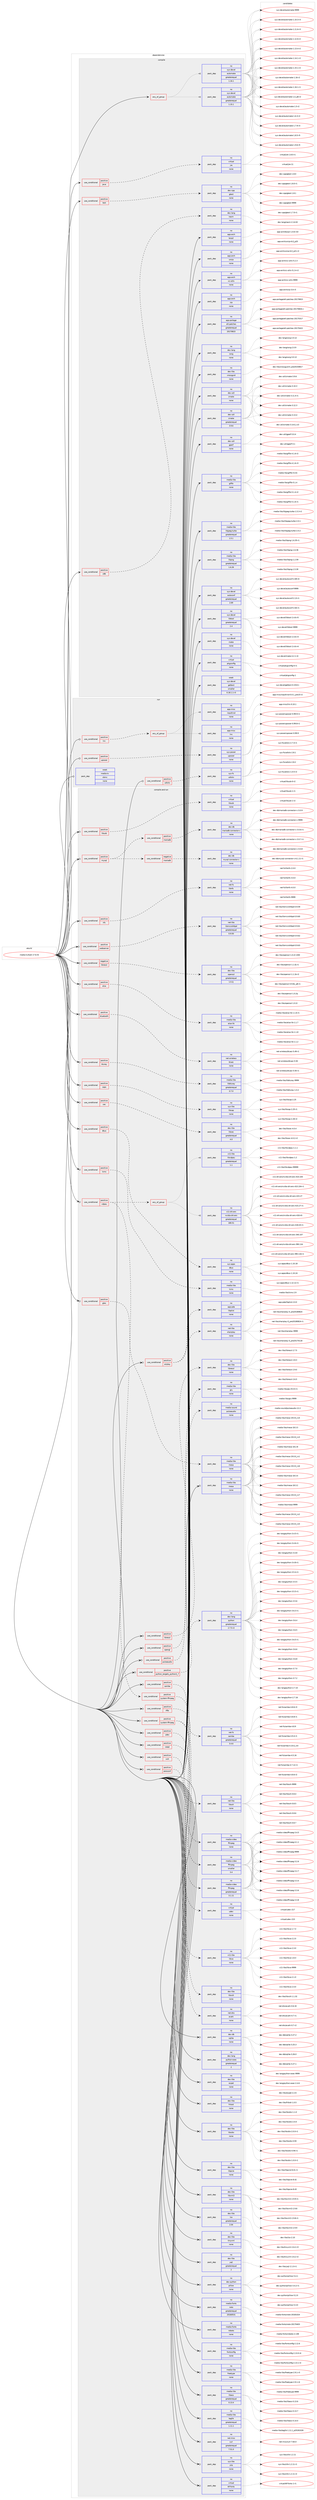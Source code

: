 digraph prolog {

# *************
# Graph options
# *************

newrank=true;
concentrate=true;
compound=true;
graph [rankdir=LR,fontname=Helvetica,fontsize=10,ranksep=1.5];#, ranksep=2.5, nodesep=0.2];
edge  [arrowhead=vee];
node  [fontname=Helvetica,fontsize=10];

# **********
# The ebuild
# **********

subgraph cluster_leftcol {
color=gray;
rank=same;
label=<<i>ebuild</i>>;
id [label="media-tv/kodi-17.6-r6", color=red, width=4, href="../media-tv/kodi-17.6-r6.svg"];
}

# ****************
# The dependencies
# ****************

subgraph cluster_midcol {
color=gray;
label=<<i>dependencies</i>>;
subgraph cluster_compile {
fillcolor="#eeeeee";
style=filled;
label=<<i>compile</i>>;
subgraph any25601 {
dependency1632654 [label=<<TABLE BORDER="0" CELLBORDER="1" CELLSPACING="0" CELLPADDING="4"><TR><TD CELLPADDING="10">any_of_group</TD></TR></TABLE>>, shape=none, color=red];subgraph pack1167534 {
dependency1632655 [label=<<TABLE BORDER="0" CELLBORDER="1" CELLSPACING="0" CELLPADDING="4" WIDTH="220"><TR><TD ROWSPAN="6" CELLPADDING="30">pack_dep</TD></TR><TR><TD WIDTH="110">no</TD></TR><TR><TD>sys-devel</TD></TR><TR><TD>automake</TD></TR><TR><TD>greaterequal</TD></TR><TR><TD>1.16.1</TD></TR></TABLE>>, shape=none, color=blue];
}
dependency1632654:e -> dependency1632655:w [weight=20,style="dotted",arrowhead="oinv"];
subgraph pack1167535 {
dependency1632656 [label=<<TABLE BORDER="0" CELLBORDER="1" CELLSPACING="0" CELLPADDING="4" WIDTH="220"><TR><TD ROWSPAN="6" CELLPADDING="30">pack_dep</TD></TR><TR><TD WIDTH="110">no</TD></TR><TR><TD>sys-devel</TD></TR><TR><TD>automake</TD></TR><TR><TD>greaterequal</TD></TR><TR><TD>1.15.1</TD></TR></TABLE>>, shape=none, color=blue];
}
dependency1632654:e -> dependency1632656:w [weight=20,style="dotted",arrowhead="oinv"];
}
id:e -> dependency1632654:w [weight=20,style="solid",arrowhead="vee"];
subgraph cond438749 {
dependency1632657 [label=<<TABLE BORDER="0" CELLBORDER="1" CELLSPACING="0" CELLPADDING="4"><TR><TD ROWSPAN="3" CELLPADDING="10">use_conditional</TD></TR><TR><TD>positive</TD></TR><TR><TD>java</TD></TR></TABLE>>, shape=none, color=red];
subgraph pack1167536 {
dependency1632658 [label=<<TABLE BORDER="0" CELLBORDER="1" CELLSPACING="0" CELLPADDING="4" WIDTH="220"><TR><TD ROWSPAN="6" CELLPADDING="30">pack_dep</TD></TR><TR><TD WIDTH="110">no</TD></TR><TR><TD>virtual</TD></TR><TR><TD>jre</TD></TR><TR><TD>none</TD></TR><TR><TD></TD></TR></TABLE>>, shape=none, color=blue];
}
dependency1632657:e -> dependency1632658:w [weight=20,style="dashed",arrowhead="vee"];
}
id:e -> dependency1632657:w [weight=20,style="solid",arrowhead="vee"];
subgraph cond438750 {
dependency1632659 [label=<<TABLE BORDER="0" CELLBORDER="1" CELLSPACING="0" CELLPADDING="4"><TR><TD ROWSPAN="3" CELLPADDING="10">use_conditional</TD></TR><TR><TD>positive</TD></TR><TR><TD>test</TD></TR></TABLE>>, shape=none, color=red];
subgraph pack1167537 {
dependency1632660 [label=<<TABLE BORDER="0" CELLBORDER="1" CELLSPACING="0" CELLPADDING="4" WIDTH="220"><TR><TD ROWSPAN="6" CELLPADDING="30">pack_dep</TD></TR><TR><TD WIDTH="110">no</TD></TR><TR><TD>dev-cpp</TD></TR><TR><TD>gtest</TD></TR><TR><TD>none</TD></TR><TR><TD></TD></TR></TABLE>>, shape=none, color=blue];
}
dependency1632659:e -> dependency1632660:w [weight=20,style="dashed",arrowhead="vee"];
}
id:e -> dependency1632659:w [weight=20,style="solid",arrowhead="vee"];
subgraph cond438751 {
dependency1632661 [label=<<TABLE BORDER="0" CELLBORDER="1" CELLSPACING="0" CELLPADDING="4"><TR><TD ROWSPAN="3" CELLPADDING="10">use_conditional</TD></TR><TR><TD>positive</TD></TR><TR><TD>x86</TD></TR></TABLE>>, shape=none, color=red];
subgraph pack1167538 {
dependency1632662 [label=<<TABLE BORDER="0" CELLBORDER="1" CELLSPACING="0" CELLPADDING="4" WIDTH="220"><TR><TD ROWSPAN="6" CELLPADDING="30">pack_dep</TD></TR><TR><TD WIDTH="110">no</TD></TR><TR><TD>dev-lang</TD></TR><TR><TD>nasm</TD></TR><TR><TD>none</TD></TR><TR><TD></TD></TR></TABLE>>, shape=none, color=blue];
}
dependency1632661:e -> dependency1632662:w [weight=20,style="dashed",arrowhead="vee"];
}
id:e -> dependency1632661:w [weight=20,style="solid",arrowhead="vee"];
subgraph pack1167539 {
dependency1632663 [label=<<TABLE BORDER="0" CELLBORDER="1" CELLSPACING="0" CELLPADDING="4" WIDTH="220"><TR><TD ROWSPAN="6" CELLPADDING="30">pack_dep</TD></TR><TR><TD WIDTH="110">no</TD></TR><TR><TD>app-arch</TD></TR><TR><TD>bzip2</TD></TR><TR><TD>none</TD></TR><TR><TD></TD></TR></TABLE>>, shape=none, color=blue];
}
id:e -> dependency1632663:w [weight=20,style="solid",arrowhead="vee"];
subgraph pack1167540 {
dependency1632664 [label=<<TABLE BORDER="0" CELLBORDER="1" CELLSPACING="0" CELLPADDING="4" WIDTH="220"><TR><TD ROWSPAN="6" CELLPADDING="30">pack_dep</TD></TR><TR><TD WIDTH="110">no</TD></TR><TR><TD>app-arch</TD></TR><TR><TD>unzip</TD></TR><TR><TD>none</TD></TR><TR><TD></TD></TR></TABLE>>, shape=none, color=blue];
}
id:e -> dependency1632664:w [weight=20,style="solid",arrowhead="vee"];
subgraph pack1167541 {
dependency1632665 [label=<<TABLE BORDER="0" CELLBORDER="1" CELLSPACING="0" CELLPADDING="4" WIDTH="220"><TR><TD ROWSPAN="6" CELLPADDING="30">pack_dep</TD></TR><TR><TD WIDTH="110">no</TD></TR><TR><TD>app-arch</TD></TR><TR><TD>xz-utils</TD></TR><TR><TD>none</TD></TR><TR><TD></TD></TR></TABLE>>, shape=none, color=blue];
}
id:e -> dependency1632665:w [weight=20,style="solid",arrowhead="vee"];
subgraph pack1167542 {
dependency1632666 [label=<<TABLE BORDER="0" CELLBORDER="1" CELLSPACING="0" CELLPADDING="4" WIDTH="220"><TR><TD ROWSPAN="6" CELLPADDING="30">pack_dep</TD></TR><TR><TD WIDTH="110">no</TD></TR><TR><TD>app-arch</TD></TR><TR><TD>zip</TD></TR><TR><TD>none</TD></TR><TR><TD></TD></TR></TABLE>>, shape=none, color=blue];
}
id:e -> dependency1632666:w [weight=20,style="solid",arrowhead="vee"];
subgraph pack1167543 {
dependency1632667 [label=<<TABLE BORDER="0" CELLBORDER="1" CELLSPACING="0" CELLPADDING="4" WIDTH="220"><TR><TD ROWSPAN="6" CELLPADDING="30">pack_dep</TD></TR><TR><TD WIDTH="110">no</TD></TR><TR><TD>app-portage</TD></TR><TR><TD>elt-patches</TD></TR><TR><TD>greaterequal</TD></TR><TR><TD>20170815</TD></TR></TABLE>>, shape=none, color=blue];
}
id:e -> dependency1632667:w [weight=20,style="solid",arrowhead="vee"];
subgraph pack1167544 {
dependency1632668 [label=<<TABLE BORDER="0" CELLBORDER="1" CELLSPACING="0" CELLPADDING="4" WIDTH="220"><TR><TD ROWSPAN="6" CELLPADDING="30">pack_dep</TD></TR><TR><TD WIDTH="110">no</TD></TR><TR><TD>dev-lang</TD></TR><TR><TD>swig</TD></TR><TR><TD>none</TD></TR><TR><TD></TD></TR></TABLE>>, shape=none, color=blue];
}
id:e -> dependency1632668:w [weight=20,style="solid",arrowhead="vee"];
subgraph pack1167545 {
dependency1632669 [label=<<TABLE BORDER="0" CELLBORDER="1" CELLSPACING="0" CELLPADDING="4" WIDTH="220"><TR><TD ROWSPAN="6" CELLPADDING="30">pack_dep</TD></TR><TR><TD WIDTH="110">no</TD></TR><TR><TD>dev-libs</TD></TR><TR><TD>crossguid</TD></TR><TR><TD>none</TD></TR><TR><TD></TD></TR></TABLE>>, shape=none, color=blue];
}
id:e -> dependency1632669:w [weight=20,style="solid",arrowhead="vee"];
subgraph pack1167546 {
dependency1632670 [label=<<TABLE BORDER="0" CELLBORDER="1" CELLSPACING="0" CELLPADDING="4" WIDTH="220"><TR><TD ROWSPAN="6" CELLPADDING="30">pack_dep</TD></TR><TR><TD WIDTH="110">no</TD></TR><TR><TD>dev-util</TD></TR><TR><TD>cmake</TD></TR><TR><TD>greaterequal</TD></TR><TR><TD>3.9.6</TD></TR></TABLE>>, shape=none, color=blue];
}
id:e -> dependency1632670:w [weight=20,style="solid",arrowhead="vee"];
subgraph pack1167547 {
dependency1632671 [label=<<TABLE BORDER="0" CELLBORDER="1" CELLSPACING="0" CELLPADDING="4" WIDTH="220"><TR><TD ROWSPAN="6" CELLPADDING="30">pack_dep</TD></TR><TR><TD WIDTH="110">no</TD></TR><TR><TD>dev-util</TD></TR><TR><TD>cmake</TD></TR><TR><TD>none</TD></TR><TR><TD></TD></TR></TABLE>>, shape=none, color=blue];
}
id:e -> dependency1632671:w [weight=20,style="solid",arrowhead="vee"];
subgraph pack1167548 {
dependency1632672 [label=<<TABLE BORDER="0" CELLBORDER="1" CELLSPACING="0" CELLPADDING="4" WIDTH="220"><TR><TD ROWSPAN="6" CELLPADDING="30">pack_dep</TD></TR><TR><TD WIDTH="110">no</TD></TR><TR><TD>dev-util</TD></TR><TR><TD>gperf</TD></TR><TR><TD>none</TD></TR><TR><TD></TD></TR></TABLE>>, shape=none, color=blue];
}
id:e -> dependency1632672:w [weight=20,style="solid",arrowhead="vee"];
subgraph pack1167549 {
dependency1632673 [label=<<TABLE BORDER="0" CELLBORDER="1" CELLSPACING="0" CELLPADDING="4" WIDTH="220"><TR><TD ROWSPAN="6" CELLPADDING="30">pack_dep</TD></TR><TR><TD WIDTH="110">no</TD></TR><TR><TD>media-libs</TD></TR><TR><TD>giflib</TD></TR><TR><TD>none</TD></TR><TR><TD></TD></TR></TABLE>>, shape=none, color=blue];
}
id:e -> dependency1632673:w [weight=20,style="solid",arrowhead="vee"];
subgraph pack1167550 {
dependency1632674 [label=<<TABLE BORDER="0" CELLBORDER="1" CELLSPACING="0" CELLPADDING="4" WIDTH="220"><TR><TD ROWSPAN="6" CELLPADDING="30">pack_dep</TD></TR><TR><TD WIDTH="110">no</TD></TR><TR><TD>media-libs</TD></TR><TR><TD>libjpeg-turbo</TD></TR><TR><TD>greaterequal</TD></TR><TR><TD>1.5.1</TD></TR></TABLE>>, shape=none, color=blue];
}
id:e -> dependency1632674:w [weight=20,style="solid",arrowhead="vee"];
subgraph pack1167551 {
dependency1632675 [label=<<TABLE BORDER="0" CELLBORDER="1" CELLSPACING="0" CELLPADDING="4" WIDTH="220"><TR><TD ROWSPAN="6" CELLPADDING="30">pack_dep</TD></TR><TR><TD WIDTH="110">no</TD></TR><TR><TD>media-libs</TD></TR><TR><TD>libpng</TD></TR><TR><TD>greaterequal</TD></TR><TR><TD>1.6.26</TD></TR></TABLE>>, shape=none, color=blue];
}
id:e -> dependency1632675:w [weight=20,style="solid",arrowhead="vee"];
subgraph pack1167552 {
dependency1632676 [label=<<TABLE BORDER="0" CELLBORDER="1" CELLSPACING="0" CELLPADDING="4" WIDTH="220"><TR><TD ROWSPAN="6" CELLPADDING="30">pack_dep</TD></TR><TR><TD WIDTH="110">no</TD></TR><TR><TD>sys-devel</TD></TR><TR><TD>autoconf</TD></TR><TR><TD>greaterequal</TD></TR><TR><TD>2.69</TD></TR></TABLE>>, shape=none, color=blue];
}
id:e -> dependency1632676:w [weight=20,style="solid",arrowhead="vee"];
subgraph pack1167553 {
dependency1632677 [label=<<TABLE BORDER="0" CELLBORDER="1" CELLSPACING="0" CELLPADDING="4" WIDTH="220"><TR><TD ROWSPAN="6" CELLPADDING="30">pack_dep</TD></TR><TR><TD WIDTH="110">no</TD></TR><TR><TD>sys-devel</TD></TR><TR><TD>libtool</TD></TR><TR><TD>greaterequal</TD></TR><TR><TD>2.4</TD></TR></TABLE>>, shape=none, color=blue];
}
id:e -> dependency1632677:w [weight=20,style="solid",arrowhead="vee"];
subgraph pack1167554 {
dependency1632678 [label=<<TABLE BORDER="0" CELLBORDER="1" CELLSPACING="0" CELLPADDING="4" WIDTH="220"><TR><TD ROWSPAN="6" CELLPADDING="30">pack_dep</TD></TR><TR><TD WIDTH="110">no</TD></TR><TR><TD>sys-devel</TD></TR><TR><TD>make</TD></TR><TR><TD>none</TD></TR><TR><TD></TD></TR></TABLE>>, shape=none, color=blue];
}
id:e -> dependency1632678:w [weight=20,style="solid",arrowhead="vee"];
subgraph pack1167555 {
dependency1632679 [label=<<TABLE BORDER="0" CELLBORDER="1" CELLSPACING="0" CELLPADDING="4" WIDTH="220"><TR><TD ROWSPAN="6" CELLPADDING="30">pack_dep</TD></TR><TR><TD WIDTH="110">no</TD></TR><TR><TD>virtual</TD></TR><TR><TD>pkgconfig</TD></TR><TR><TD>none</TD></TR><TR><TD></TD></TR></TABLE>>, shape=none, color=blue];
}
id:e -> dependency1632679:w [weight=20,style="solid",arrowhead="vee"];
subgraph pack1167556 {
dependency1632680 [label=<<TABLE BORDER="0" CELLBORDER="1" CELLSPACING="0" CELLPADDING="4" WIDTH="220"><TR><TD ROWSPAN="6" CELLPADDING="30">pack_dep</TD></TR><TR><TD WIDTH="110">weak</TD></TR><TR><TD>sys-devel</TD></TR><TR><TD>gettext</TD></TR><TR><TD>smaller</TD></TR><TR><TD>0.18.1.1-r3</TD></TR></TABLE>>, shape=none, color=blue];
}
id:e -> dependency1632680:w [weight=20,style="solid",arrowhead="vee"];
}
subgraph cluster_compileandrun {
fillcolor="#eeeeee";
style=filled;
label=<<i>compile and run</i>>;
subgraph cond438752 {
dependency1632681 [label=<<TABLE BORDER="0" CELLBORDER="1" CELLSPACING="0" CELLPADDING="4"><TR><TD ROWSPAN="3" CELLPADDING="10">use_conditional</TD></TR><TR><TD>negative</TD></TR><TR><TD>libressl</TD></TR></TABLE>>, shape=none, color=red];
subgraph pack1167557 {
dependency1632682 [label=<<TABLE BORDER="0" CELLBORDER="1" CELLSPACING="0" CELLPADDING="4" WIDTH="220"><TR><TD ROWSPAN="6" CELLPADDING="30">pack_dep</TD></TR><TR><TD WIDTH="110">no</TD></TR><TR><TD>dev-libs</TD></TR><TR><TD>openssl</TD></TR><TR><TD>greaterequal</TD></TR><TR><TD>1.0.2j</TD></TR></TABLE>>, shape=none, color=blue];
}
dependency1632681:e -> dependency1632682:w [weight=20,style="dashed",arrowhead="vee"];
}
id:e -> dependency1632681:w [weight=20,style="solid",arrowhead="odotvee"];
subgraph cond438753 {
dependency1632683 [label=<<TABLE BORDER="0" CELLBORDER="1" CELLSPACING="0" CELLPADDING="4"><TR><TD ROWSPAN="3" CELLPADDING="10">use_conditional</TD></TR><TR><TD>positive</TD></TR><TR><TD>airplay</TD></TR></TABLE>>, shape=none, color=red];
subgraph pack1167558 {
dependency1632684 [label=<<TABLE BORDER="0" CELLBORDER="1" CELLSPACING="0" CELLPADDING="4" WIDTH="220"><TR><TD ROWSPAN="6" CELLPADDING="30">pack_dep</TD></TR><TR><TD WIDTH="110">no</TD></TR><TR><TD>app-pda</TD></TR><TR><TD>libplist</TD></TR><TR><TD>none</TD></TR><TR><TD></TD></TR></TABLE>>, shape=none, color=blue];
}
dependency1632683:e -> dependency1632684:w [weight=20,style="dashed",arrowhead="vee"];
subgraph pack1167559 {
dependency1632685 [label=<<TABLE BORDER="0" CELLBORDER="1" CELLSPACING="0" CELLPADDING="4" WIDTH="220"><TR><TD ROWSPAN="6" CELLPADDING="30">pack_dep</TD></TR><TR><TD WIDTH="110">no</TD></TR><TR><TD>net-libs</TD></TR><TR><TD>shairplay</TD></TR><TR><TD>none</TD></TR><TR><TD></TD></TR></TABLE>>, shape=none, color=blue];
}
dependency1632683:e -> dependency1632685:w [weight=20,style="dashed",arrowhead="vee"];
}
id:e -> dependency1632683:w [weight=20,style="solid",arrowhead="odotvee"];
subgraph cond438754 {
dependency1632686 [label=<<TABLE BORDER="0" CELLBORDER="1" CELLSPACING="0" CELLPADDING="4"><TR><TD ROWSPAN="3" CELLPADDING="10">use_conditional</TD></TR><TR><TD>positive</TD></TR><TR><TD>alsa</TD></TR></TABLE>>, shape=none, color=red];
subgraph pack1167560 {
dependency1632687 [label=<<TABLE BORDER="0" CELLBORDER="1" CELLSPACING="0" CELLPADDING="4" WIDTH="220"><TR><TD ROWSPAN="6" CELLPADDING="30">pack_dep</TD></TR><TR><TD WIDTH="110">no</TD></TR><TR><TD>media-libs</TD></TR><TR><TD>alsa-lib</TD></TR><TR><TD>none</TD></TR><TR><TD></TD></TR></TABLE>>, shape=none, color=blue];
}
dependency1632686:e -> dependency1632687:w [weight=20,style="dashed",arrowhead="vee"];
}
id:e -> dependency1632686:w [weight=20,style="solid",arrowhead="odotvee"];
subgraph cond438755 {
dependency1632688 [label=<<TABLE BORDER="0" CELLBORDER="1" CELLSPACING="0" CELLPADDING="4"><TR><TD ROWSPAN="3" CELLPADDING="10">use_conditional</TD></TR><TR><TD>positive</TD></TR><TR><TD>bluetooth</TD></TR></TABLE>>, shape=none, color=red];
subgraph pack1167561 {
dependency1632689 [label=<<TABLE BORDER="0" CELLBORDER="1" CELLSPACING="0" CELLPADDING="4" WIDTH="220"><TR><TD ROWSPAN="6" CELLPADDING="30">pack_dep</TD></TR><TR><TD WIDTH="110">no</TD></TR><TR><TD>net-wireless</TD></TR><TR><TD>bluez</TD></TR><TR><TD>none</TD></TR><TR><TD></TD></TR></TABLE>>, shape=none, color=blue];
}
dependency1632688:e -> dependency1632689:w [weight=20,style="dashed",arrowhead="vee"];
}
id:e -> dependency1632688:w [weight=20,style="solid",arrowhead="odotvee"];
subgraph cond438756 {
dependency1632690 [label=<<TABLE BORDER="0" CELLBORDER="1" CELLSPACING="0" CELLPADDING="4"><TR><TD ROWSPAN="3" CELLPADDING="10">use_conditional</TD></TR><TR><TD>positive</TD></TR><TR><TD>bluray</TD></TR></TABLE>>, shape=none, color=red];
subgraph pack1167562 {
dependency1632691 [label=<<TABLE BORDER="0" CELLBORDER="1" CELLSPACING="0" CELLPADDING="4" WIDTH="220"><TR><TD ROWSPAN="6" CELLPADDING="30">pack_dep</TD></TR><TR><TD WIDTH="110">no</TD></TR><TR><TD>media-libs</TD></TR><TR><TD>libbluray</TD></TR><TR><TD>greaterequal</TD></TR><TR><TD>0.7.0</TD></TR></TABLE>>, shape=none, color=blue];
}
dependency1632690:e -> dependency1632691:w [weight=20,style="dashed",arrowhead="vee"];
}
id:e -> dependency1632690:w [weight=20,style="solid",arrowhead="odotvee"];
subgraph cond438757 {
dependency1632692 [label=<<TABLE BORDER="0" CELLBORDER="1" CELLSPACING="0" CELLPADDING="4"><TR><TD ROWSPAN="3" CELLPADDING="10">use_conditional</TD></TR><TR><TD>positive</TD></TR><TR><TD>caps</TD></TR></TABLE>>, shape=none, color=red];
subgraph pack1167563 {
dependency1632693 [label=<<TABLE BORDER="0" CELLBORDER="1" CELLSPACING="0" CELLPADDING="4" WIDTH="220"><TR><TD ROWSPAN="6" CELLPADDING="30">pack_dep</TD></TR><TR><TD WIDTH="110">no</TD></TR><TR><TD>sys-libs</TD></TR><TR><TD>libcap</TD></TR><TR><TD>none</TD></TR><TR><TD></TD></TR></TABLE>>, shape=none, color=blue];
}
dependency1632692:e -> dependency1632693:w [weight=20,style="dashed",arrowhead="vee"];
}
id:e -> dependency1632692:w [weight=20,style="solid",arrowhead="odotvee"];
subgraph cond438758 {
dependency1632694 [label=<<TABLE BORDER="0" CELLBORDER="1" CELLSPACING="0" CELLPADDING="4"><TR><TD ROWSPAN="3" CELLPADDING="10">use_conditional</TD></TR><TR><TD>positive</TD></TR><TR><TD>cec</TD></TR></TABLE>>, shape=none, color=red];
subgraph pack1167564 {
dependency1632695 [label=<<TABLE BORDER="0" CELLBORDER="1" CELLSPACING="0" CELLPADDING="4" WIDTH="220"><TR><TD ROWSPAN="6" CELLPADDING="30">pack_dep</TD></TR><TR><TD WIDTH="110">no</TD></TR><TR><TD>dev-libs</TD></TR><TR><TD>libcec</TD></TR><TR><TD>greaterequal</TD></TR><TR><TD>4.0</TD></TR></TABLE>>, shape=none, color=blue];
}
dependency1632694:e -> dependency1632695:w [weight=20,style="dashed",arrowhead="vee"];
}
id:e -> dependency1632694:w [weight=20,style="solid",arrowhead="odotvee"];
subgraph cond438759 {
dependency1632696 [label=<<TABLE BORDER="0" CELLBORDER="1" CELLSPACING="0" CELLPADDING="4"><TR><TD ROWSPAN="3" CELLPADDING="10">use_conditional</TD></TR><TR><TD>positive</TD></TR><TR><TD>dbus</TD></TR></TABLE>>, shape=none, color=red];
subgraph pack1167565 {
dependency1632697 [label=<<TABLE BORDER="0" CELLBORDER="1" CELLSPACING="0" CELLPADDING="4" WIDTH="220"><TR><TD ROWSPAN="6" CELLPADDING="30">pack_dep</TD></TR><TR><TD WIDTH="110">no</TD></TR><TR><TD>sys-apps</TD></TR><TR><TD>dbus</TD></TR><TR><TD>none</TD></TR><TR><TD></TD></TR></TABLE>>, shape=none, color=blue];
}
dependency1632696:e -> dependency1632697:w [weight=20,style="dashed",arrowhead="vee"];
}
id:e -> dependency1632696:w [weight=20,style="solid",arrowhead="odotvee"];
subgraph cond438760 {
dependency1632698 [label=<<TABLE BORDER="0" CELLBORDER="1" CELLSPACING="0" CELLPADDING="4"><TR><TD ROWSPAN="3" CELLPADDING="10">use_conditional</TD></TR><TR><TD>positive</TD></TR><TR><TD>gles</TD></TR></TABLE>>, shape=none, color=red];
subgraph pack1167566 {
dependency1632699 [label=<<TABLE BORDER="0" CELLBORDER="1" CELLSPACING="0" CELLPADDING="4" WIDTH="220"><TR><TD ROWSPAN="6" CELLPADDING="30">pack_dep</TD></TR><TR><TD WIDTH="110">no</TD></TR><TR><TD>media-libs</TD></TR><TR><TD>mesa</TD></TR><TR><TD>none</TD></TR><TR><TD></TD></TR></TABLE>>, shape=none, color=blue];
}
dependency1632698:e -> dependency1632699:w [weight=20,style="dashed",arrowhead="vee"];
}
id:e -> dependency1632698:w [weight=20,style="solid",arrowhead="odotvee"];
subgraph cond438761 {
dependency1632700 [label=<<TABLE BORDER="0" CELLBORDER="1" CELLSPACING="0" CELLPADDING="4"><TR><TD ROWSPAN="3" CELLPADDING="10">use_conditional</TD></TR><TR><TD>positive</TD></TR><TR><TD>lcms</TD></TR></TABLE>>, shape=none, color=red];
subgraph pack1167567 {
dependency1632701 [label=<<TABLE BORDER="0" CELLBORDER="1" CELLSPACING="0" CELLPADDING="4" WIDTH="220"><TR><TD ROWSPAN="6" CELLPADDING="30">pack_dep</TD></TR><TR><TD WIDTH="110">no</TD></TR><TR><TD>media-libs</TD></TR><TR><TD>lcms</TD></TR><TR><TD>none</TD></TR><TR><TD></TD></TR></TABLE>>, shape=none, color=blue];
}
dependency1632700:e -> dependency1632701:w [weight=20,style="dashed",arrowhead="vee"];
}
id:e -> dependency1632700:w [weight=20,style="solid",arrowhead="odotvee"];
subgraph cond438762 {
dependency1632702 [label=<<TABLE BORDER="0" CELLBORDER="1" CELLSPACING="0" CELLPADDING="4"><TR><TD ROWSPAN="3" CELLPADDING="10">use_conditional</TD></TR><TR><TD>positive</TD></TR><TR><TD>libressl</TD></TR></TABLE>>, shape=none, color=red];
subgraph pack1167568 {
dependency1632703 [label=<<TABLE BORDER="0" CELLBORDER="1" CELLSPACING="0" CELLPADDING="4" WIDTH="220"><TR><TD ROWSPAN="6" CELLPADDING="30">pack_dep</TD></TR><TR><TD WIDTH="110">no</TD></TR><TR><TD>dev-libs</TD></TR><TR><TD>libressl</TD></TR><TR><TD>none</TD></TR><TR><TD></TD></TR></TABLE>>, shape=none, color=blue];
}
dependency1632702:e -> dependency1632703:w [weight=20,style="dashed",arrowhead="vee"];
}
id:e -> dependency1632702:w [weight=20,style="solid",arrowhead="odotvee"];
subgraph cond438763 {
dependency1632704 [label=<<TABLE BORDER="0" CELLBORDER="1" CELLSPACING="0" CELLPADDING="4"><TR><TD ROWSPAN="3" CELLPADDING="10">use_conditional</TD></TR><TR><TD>positive</TD></TR><TR><TD>libusb</TD></TR></TABLE>>, shape=none, color=red];
subgraph pack1167569 {
dependency1632705 [label=<<TABLE BORDER="0" CELLBORDER="1" CELLSPACING="0" CELLPADDING="4" WIDTH="220"><TR><TD ROWSPAN="6" CELLPADDING="30">pack_dep</TD></TR><TR><TD WIDTH="110">no</TD></TR><TR><TD>virtual</TD></TR><TR><TD>libusb</TD></TR><TR><TD>none</TD></TR><TR><TD></TD></TR></TABLE>>, shape=none, color=blue];
}
dependency1632704:e -> dependency1632705:w [weight=20,style="dashed",arrowhead="vee"];
}
id:e -> dependency1632704:w [weight=20,style="solid",arrowhead="odotvee"];
subgraph cond438764 {
dependency1632706 [label=<<TABLE BORDER="0" CELLBORDER="1" CELLSPACING="0" CELLPADDING="4"><TR><TD ROWSPAN="3" CELLPADDING="10">use_conditional</TD></TR><TR><TD>positive</TD></TR><TR><TD>mysql</TD></TR></TABLE>>, shape=none, color=red];
subgraph cond438765 {
dependency1632707 [label=<<TABLE BORDER="0" CELLBORDER="1" CELLSPACING="0" CELLPADDING="4"><TR><TD ROWSPAN="3" CELLPADDING="10">use_conditional</TD></TR><TR><TD>negative</TD></TR><TR><TD>mariadb</TD></TR></TABLE>>, shape=none, color=red];
subgraph pack1167570 {
dependency1632708 [label=<<TABLE BORDER="0" CELLBORDER="1" CELLSPACING="0" CELLPADDING="4" WIDTH="220"><TR><TD ROWSPAN="6" CELLPADDING="30">pack_dep</TD></TR><TR><TD WIDTH="110">no</TD></TR><TR><TD>dev-db</TD></TR><TR><TD>mysql-connector-c</TD></TR><TR><TD>none</TD></TR><TR><TD></TD></TR></TABLE>>, shape=none, color=blue];
}
dependency1632707:e -> dependency1632708:w [weight=20,style="dashed",arrowhead="vee"];
}
dependency1632706:e -> dependency1632707:w [weight=20,style="dashed",arrowhead="vee"];
subgraph cond438766 {
dependency1632709 [label=<<TABLE BORDER="0" CELLBORDER="1" CELLSPACING="0" CELLPADDING="4"><TR><TD ROWSPAN="3" CELLPADDING="10">use_conditional</TD></TR><TR><TD>positive</TD></TR><TR><TD>mariadb</TD></TR></TABLE>>, shape=none, color=red];
subgraph pack1167571 {
dependency1632710 [label=<<TABLE BORDER="0" CELLBORDER="1" CELLSPACING="0" CELLPADDING="4" WIDTH="220"><TR><TD ROWSPAN="6" CELLPADDING="30">pack_dep</TD></TR><TR><TD WIDTH="110">no</TD></TR><TR><TD>dev-db</TD></TR><TR><TD>mariadb-connector-c</TD></TR><TR><TD>none</TD></TR><TR><TD></TD></TR></TABLE>>, shape=none, color=blue];
}
dependency1632709:e -> dependency1632710:w [weight=20,style="dashed",arrowhead="vee"];
}
dependency1632706:e -> dependency1632709:w [weight=20,style="dashed",arrowhead="vee"];
}
id:e -> dependency1632706:w [weight=20,style="solid",arrowhead="odotvee"];
subgraph cond438767 {
dependency1632711 [label=<<TABLE BORDER="0" CELLBORDER="1" CELLSPACING="0" CELLPADDING="4"><TR><TD ROWSPAN="3" CELLPADDING="10">use_conditional</TD></TR><TR><TD>positive</TD></TR><TR><TD>nfs</TD></TR></TABLE>>, shape=none, color=red];
subgraph pack1167572 {
dependency1632712 [label=<<TABLE BORDER="0" CELLBORDER="1" CELLSPACING="0" CELLPADDING="4" WIDTH="220"><TR><TD ROWSPAN="6" CELLPADDING="30">pack_dep</TD></TR><TR><TD WIDTH="110">no</TD></TR><TR><TD>net-fs</TD></TR><TR><TD>libnfs</TD></TR><TR><TD>none</TD></TR><TR><TD></TD></TR></TABLE>>, shape=none, color=blue];
}
dependency1632711:e -> dependency1632712:w [weight=20,style="dashed",arrowhead="vee"];
}
id:e -> dependency1632711:w [weight=20,style="solid",arrowhead="odotvee"];
subgraph cond438768 {
dependency1632713 [label=<<TABLE BORDER="0" CELLBORDER="1" CELLSPACING="0" CELLPADDING="4"><TR><TD ROWSPAN="3" CELLPADDING="10">use_conditional</TD></TR><TR><TD>positive</TD></TR><TR><TD>opengl</TD></TR></TABLE>>, shape=none, color=red];
subgraph pack1167573 {
dependency1632714 [label=<<TABLE BORDER="0" CELLBORDER="1" CELLSPACING="0" CELLPADDING="4" WIDTH="220"><TR><TD ROWSPAN="6" CELLPADDING="30">pack_dep</TD></TR><TR><TD WIDTH="110">no</TD></TR><TR><TD>media-libs</TD></TR><TR><TD>glu</TD></TR><TR><TD>none</TD></TR><TR><TD></TD></TR></TABLE>>, shape=none, color=blue];
}
dependency1632713:e -> dependency1632714:w [weight=20,style="dashed",arrowhead="vee"];
}
id:e -> dependency1632713:w [weight=20,style="solid",arrowhead="odotvee"];
subgraph cond438769 {
dependency1632715 [label=<<TABLE BORDER="0" CELLBORDER="1" CELLSPACING="0" CELLPADDING="4"><TR><TD ROWSPAN="3" CELLPADDING="10">use_conditional</TD></TR><TR><TD>positive</TD></TR><TR><TD>pulseaudio</TD></TR></TABLE>>, shape=none, color=red];
subgraph pack1167574 {
dependency1632716 [label=<<TABLE BORDER="0" CELLBORDER="1" CELLSPACING="0" CELLPADDING="4" WIDTH="220"><TR><TD ROWSPAN="6" CELLPADDING="30">pack_dep</TD></TR><TR><TD WIDTH="110">no</TD></TR><TR><TD>media-sound</TD></TR><TR><TD>pulseaudio</TD></TR><TR><TD>none</TD></TR><TR><TD></TD></TR></TABLE>>, shape=none, color=blue];
}
dependency1632715:e -> dependency1632716:w [weight=20,style="dashed",arrowhead="vee"];
}
id:e -> dependency1632715:w [weight=20,style="solid",arrowhead="odotvee"];
subgraph cond438770 {
dependency1632717 [label=<<TABLE BORDER="0" CELLBORDER="1" CELLSPACING="0" CELLPADDING="4"><TR><TD ROWSPAN="3" CELLPADDING="10">use_conditional</TD></TR><TR><TD>positive</TD></TR><TR><TD>python_targets_python2_7</TD></TR></TABLE>>, shape=none, color=red];
subgraph pack1167575 {
dependency1632718 [label=<<TABLE BORDER="0" CELLBORDER="1" CELLSPACING="0" CELLPADDING="4" WIDTH="220"><TR><TD ROWSPAN="6" CELLPADDING="30">pack_dep</TD></TR><TR><TD WIDTH="110">no</TD></TR><TR><TD>dev-lang</TD></TR><TR><TD>python</TD></TR><TR><TD>greaterequal</TD></TR><TR><TD>2.7.5-r2</TD></TR></TABLE>>, shape=none, color=blue];
}
dependency1632717:e -> dependency1632718:w [weight=20,style="dashed",arrowhead="vee"];
}
id:e -> dependency1632717:w [weight=20,style="solid",arrowhead="odotvee"];
subgraph cond438771 {
dependency1632719 [label=<<TABLE BORDER="0" CELLBORDER="1" CELLSPACING="0" CELLPADDING="4"><TR><TD ROWSPAN="3" CELLPADDING="10">use_conditional</TD></TR><TR><TD>positive</TD></TR><TR><TD>samba</TD></TR></TABLE>>, shape=none, color=red];
subgraph pack1167576 {
dependency1632720 [label=<<TABLE BORDER="0" CELLBORDER="1" CELLSPACING="0" CELLPADDING="4" WIDTH="220"><TR><TD ROWSPAN="6" CELLPADDING="30">pack_dep</TD></TR><TR><TD WIDTH="110">no</TD></TR><TR><TD>net-fs</TD></TR><TR><TD>samba</TD></TR><TR><TD>greaterequal</TD></TR><TR><TD>3.4.6</TD></TR></TABLE>>, shape=none, color=blue];
}
dependency1632719:e -> dependency1632720:w [weight=20,style="dashed",arrowhead="vee"];
}
id:e -> dependency1632719:w [weight=20,style="solid",arrowhead="odotvee"];
subgraph cond438772 {
dependency1632721 [label=<<TABLE BORDER="0" CELLBORDER="1" CELLSPACING="0" CELLPADDING="4"><TR><TD ROWSPAN="3" CELLPADDING="10">use_conditional</TD></TR><TR><TD>positive</TD></TR><TR><TD>sftp</TD></TR></TABLE>>, shape=none, color=red];
subgraph pack1167577 {
dependency1632722 [label=<<TABLE BORDER="0" CELLBORDER="1" CELLSPACING="0" CELLPADDING="4" WIDTH="220"><TR><TD ROWSPAN="6" CELLPADDING="30">pack_dep</TD></TR><TR><TD WIDTH="110">no</TD></TR><TR><TD>net-libs</TD></TR><TR><TD>libssh</TD></TR><TR><TD>none</TD></TR><TR><TD></TD></TR></TABLE>>, shape=none, color=blue];
}
dependency1632721:e -> dependency1632722:w [weight=20,style="dashed",arrowhead="vee"];
}
id:e -> dependency1632721:w [weight=20,style="solid",arrowhead="odotvee"];
subgraph cond438773 {
dependency1632723 [label=<<TABLE BORDER="0" CELLBORDER="1" CELLSPACING="0" CELLPADDING="4"><TR><TD ROWSPAN="3" CELLPADDING="10">use_conditional</TD></TR><TR><TD>positive</TD></TR><TR><TD>system-ffmpeg</TD></TR></TABLE>>, shape=none, color=red];
subgraph pack1167578 {
dependency1632724 [label=<<TABLE BORDER="0" CELLBORDER="1" CELLSPACING="0" CELLPADDING="4" WIDTH="220"><TR><TD ROWSPAN="6" CELLPADDING="30">pack_dep</TD></TR><TR><TD WIDTH="110">no</TD></TR><TR><TD>media-video</TD></TR><TR><TD>ffmpeg</TD></TR><TR><TD>greaterequal</TD></TR><TR><TD>3.1.11</TD></TR></TABLE>>, shape=none, color=blue];
}
dependency1632723:e -> dependency1632724:w [weight=20,style="dashed",arrowhead="vee"];
subgraph pack1167579 {
dependency1632725 [label=<<TABLE BORDER="0" CELLBORDER="1" CELLSPACING="0" CELLPADDING="4" WIDTH="220"><TR><TD ROWSPAN="6" CELLPADDING="30">pack_dep</TD></TR><TR><TD WIDTH="110">no</TD></TR><TR><TD>media-video</TD></TR><TR><TD>ffmpeg</TD></TR><TR><TD>smaller</TD></TR><TR><TD>3.4</TD></TR></TABLE>>, shape=none, color=blue];
}
dependency1632723:e -> dependency1632725:w [weight=20,style="dashed",arrowhead="vee"];
}
id:e -> dependency1632723:w [weight=20,style="solid",arrowhead="odotvee"];
subgraph cond438774 {
dependency1632726 [label=<<TABLE BORDER="0" CELLBORDER="1" CELLSPACING="0" CELLPADDING="4"><TR><TD ROWSPAN="3" CELLPADDING="10">use_conditional</TD></TR><TR><TD>positive</TD></TR><TR><TD>udev</TD></TR></TABLE>>, shape=none, color=red];
subgraph pack1167580 {
dependency1632727 [label=<<TABLE BORDER="0" CELLBORDER="1" CELLSPACING="0" CELLPADDING="4" WIDTH="220"><TR><TD ROWSPAN="6" CELLPADDING="30">pack_dep</TD></TR><TR><TD WIDTH="110">no</TD></TR><TR><TD>virtual</TD></TR><TR><TD>udev</TD></TR><TR><TD>none</TD></TR><TR><TD></TD></TR></TABLE>>, shape=none, color=blue];
}
dependency1632726:e -> dependency1632727:w [weight=20,style="dashed",arrowhead="vee"];
}
id:e -> dependency1632726:w [weight=20,style="solid",arrowhead="odotvee"];
subgraph cond438775 {
dependency1632728 [label=<<TABLE BORDER="0" CELLBORDER="1" CELLSPACING="0" CELLPADDING="4"><TR><TD ROWSPAN="3" CELLPADDING="10">use_conditional</TD></TR><TR><TD>positive</TD></TR><TR><TD>vaapi</TD></TR></TABLE>>, shape=none, color=red];
subgraph pack1167581 {
dependency1632729 [label=<<TABLE BORDER="0" CELLBORDER="1" CELLSPACING="0" CELLPADDING="4" WIDTH="220"><TR><TD ROWSPAN="6" CELLPADDING="30">pack_dep</TD></TR><TR><TD WIDTH="110">no</TD></TR><TR><TD>x11-libs</TD></TR><TR><TD>libva</TD></TR><TR><TD>none</TD></TR><TR><TD></TD></TR></TABLE>>, shape=none, color=blue];
}
dependency1632728:e -> dependency1632729:w [weight=20,style="dashed",arrowhead="vee"];
}
id:e -> dependency1632728:w [weight=20,style="solid",arrowhead="odotvee"];
subgraph cond438776 {
dependency1632730 [label=<<TABLE BORDER="0" CELLBORDER="1" CELLSPACING="0" CELLPADDING="4"><TR><TD ROWSPAN="3" CELLPADDING="10">use_conditional</TD></TR><TR><TD>positive</TD></TR><TR><TD>vdpau</TD></TR></TABLE>>, shape=none, color=red];
subgraph any25602 {
dependency1632731 [label=<<TABLE BORDER="0" CELLBORDER="1" CELLSPACING="0" CELLPADDING="4"><TR><TD CELLPADDING="10">any_of_group</TD></TR></TABLE>>, shape=none, color=red];subgraph pack1167582 {
dependency1632732 [label=<<TABLE BORDER="0" CELLBORDER="1" CELLSPACING="0" CELLPADDING="4" WIDTH="220"><TR><TD ROWSPAN="6" CELLPADDING="30">pack_dep</TD></TR><TR><TD WIDTH="110">no</TD></TR><TR><TD>x11-libs</TD></TR><TR><TD>libvdpau</TD></TR><TR><TD>greaterequal</TD></TR><TR><TD>1.1</TD></TR></TABLE>>, shape=none, color=blue];
}
dependency1632731:e -> dependency1632732:w [weight=20,style="dotted",arrowhead="oinv"];
subgraph pack1167583 {
dependency1632733 [label=<<TABLE BORDER="0" CELLBORDER="1" CELLSPACING="0" CELLPADDING="4" WIDTH="220"><TR><TD ROWSPAN="6" CELLPADDING="30">pack_dep</TD></TR><TR><TD WIDTH="110">no</TD></TR><TR><TD>x11-drivers</TD></TR><TR><TD>nvidia-drivers</TD></TR><TR><TD>greaterequal</TD></TR><TR><TD>180.51</TD></TR></TABLE>>, shape=none, color=blue];
}
dependency1632731:e -> dependency1632733:w [weight=20,style="dotted",arrowhead="oinv"];
}
dependency1632730:e -> dependency1632731:w [weight=20,style="dashed",arrowhead="vee"];
subgraph cond438777 {
dependency1632734 [label=<<TABLE BORDER="0" CELLBORDER="1" CELLSPACING="0" CELLPADDING="4"><TR><TD ROWSPAN="3" CELLPADDING="10">use_conditional</TD></TR><TR><TD>positive</TD></TR><TR><TD>system-ffmpeg</TD></TR></TABLE>>, shape=none, color=red];
subgraph pack1167584 {
dependency1632735 [label=<<TABLE BORDER="0" CELLBORDER="1" CELLSPACING="0" CELLPADDING="4" WIDTH="220"><TR><TD ROWSPAN="6" CELLPADDING="30">pack_dep</TD></TR><TR><TD WIDTH="110">no</TD></TR><TR><TD>media-video</TD></TR><TR><TD>ffmpeg</TD></TR><TR><TD>none</TD></TR><TR><TD></TD></TR></TABLE>>, shape=none, color=blue];
}
dependency1632734:e -> dependency1632735:w [weight=20,style="dashed",arrowhead="vee"];
}
dependency1632730:e -> dependency1632734:w [weight=20,style="dashed",arrowhead="vee"];
}
id:e -> dependency1632730:w [weight=20,style="solid",arrowhead="odotvee"];
subgraph cond438778 {
dependency1632736 [label=<<TABLE BORDER="0" CELLBORDER="1" CELLSPACING="0" CELLPADDING="4"><TR><TD ROWSPAN="3" CELLPADDING="10">use_conditional</TD></TR><TR><TD>positive</TD></TR><TR><TD>webserver</TD></TR></TABLE>>, shape=none, color=red];
subgraph pack1167585 {
dependency1632737 [label=<<TABLE BORDER="0" CELLBORDER="1" CELLSPACING="0" CELLPADDING="4" WIDTH="220"><TR><TD ROWSPAN="6" CELLPADDING="30">pack_dep</TD></TR><TR><TD WIDTH="110">no</TD></TR><TR><TD>net-libs</TD></TR><TR><TD>libmicrohttpd</TD></TR><TR><TD>greaterequal</TD></TR><TR><TD>0.9.50</TD></TR></TABLE>>, shape=none, color=blue];
}
dependency1632736:e -> dependency1632737:w [weight=20,style="dashed",arrowhead="vee"];
}
id:e -> dependency1632736:w [weight=20,style="solid",arrowhead="odotvee"];
subgraph cond438779 {
dependency1632738 [label=<<TABLE BORDER="0" CELLBORDER="1" CELLSPACING="0" CELLPADDING="4"><TR><TD ROWSPAN="3" CELLPADDING="10">use_conditional</TD></TR><TR><TD>positive</TD></TR><TR><TD>xslt</TD></TR></TABLE>>, shape=none, color=red];
subgraph pack1167586 {
dependency1632739 [label=<<TABLE BORDER="0" CELLBORDER="1" CELLSPACING="0" CELLPADDING="4" WIDTH="220"><TR><TD ROWSPAN="6" CELLPADDING="30">pack_dep</TD></TR><TR><TD WIDTH="110">no</TD></TR><TR><TD>dev-libs</TD></TR><TR><TD>libxslt</TD></TR><TR><TD>none</TD></TR><TR><TD></TD></TR></TABLE>>, shape=none, color=blue];
}
dependency1632738:e -> dependency1632739:w [weight=20,style="dashed",arrowhead="vee"];
}
id:e -> dependency1632738:w [weight=20,style="solid",arrowhead="odotvee"];
subgraph cond438780 {
dependency1632740 [label=<<TABLE BORDER="0" CELLBORDER="1" CELLSPACING="0" CELLPADDING="4"><TR><TD ROWSPAN="3" CELLPADDING="10">use_conditional</TD></TR><TR><TD>positive</TD></TR><TR><TD>zeroconf</TD></TR></TABLE>>, shape=none, color=red];
subgraph pack1167587 {
dependency1632741 [label=<<TABLE BORDER="0" CELLBORDER="1" CELLSPACING="0" CELLPADDING="4" WIDTH="220"><TR><TD ROWSPAN="6" CELLPADDING="30">pack_dep</TD></TR><TR><TD WIDTH="110">no</TD></TR><TR><TD>net-dns</TD></TR><TR><TD>avahi</TD></TR><TR><TD>none</TD></TR><TR><TD></TD></TR></TABLE>>, shape=none, color=blue];
}
dependency1632740:e -> dependency1632741:w [weight=20,style="dashed",arrowhead="vee"];
}
id:e -> dependency1632740:w [weight=20,style="solid",arrowhead="odotvee"];
subgraph pack1167588 {
dependency1632742 [label=<<TABLE BORDER="0" CELLBORDER="1" CELLSPACING="0" CELLPADDING="4" WIDTH="220"><TR><TD ROWSPAN="6" CELLPADDING="30">pack_dep</TD></TR><TR><TD WIDTH="110">no</TD></TR><TR><TD>dev-db</TD></TR><TR><TD>sqlite</TD></TR><TR><TD>none</TD></TR><TR><TD></TD></TR></TABLE>>, shape=none, color=blue];
}
id:e -> dependency1632742:w [weight=20,style="solid",arrowhead="odotvee"];
subgraph pack1167589 {
dependency1632743 [label=<<TABLE BORDER="0" CELLBORDER="1" CELLSPACING="0" CELLPADDING="4" WIDTH="220"><TR><TD ROWSPAN="6" CELLPADDING="30">pack_dep</TD></TR><TR><TD WIDTH="110">no</TD></TR><TR><TD>dev-lang</TD></TR><TR><TD>python-exec</TD></TR><TR><TD>greaterequal</TD></TR><TR><TD>2</TD></TR></TABLE>>, shape=none, color=blue];
}
id:e -> dependency1632743:w [weight=20,style="solid",arrowhead="odotvee"];
subgraph pack1167590 {
dependency1632744 [label=<<TABLE BORDER="0" CELLBORDER="1" CELLSPACING="0" CELLPADDING="4" WIDTH="220"><TR><TD ROWSPAN="6" CELLPADDING="30">pack_dep</TD></TR><TR><TD WIDTH="110">no</TD></TR><TR><TD>dev-libs</TD></TR><TR><TD>expat</TD></TR><TR><TD>none</TD></TR><TR><TD></TD></TR></TABLE>>, shape=none, color=blue];
}
id:e -> dependency1632744:w [weight=20,style="solid",arrowhead="odotvee"];
subgraph pack1167591 {
dependency1632745 [label=<<TABLE BORDER="0" CELLBORDER="1" CELLSPACING="0" CELLPADDING="4" WIDTH="220"><TR><TD ROWSPAN="6" CELLPADDING="30">pack_dep</TD></TR><TR><TD WIDTH="110">no</TD></TR><TR><TD>dev-libs</TD></TR><TR><TD>fribidi</TD></TR><TR><TD>none</TD></TR><TR><TD></TD></TR></TABLE>>, shape=none, color=blue];
}
id:e -> dependency1632745:w [weight=20,style="solid",arrowhead="odotvee"];
subgraph pack1167592 {
dependency1632746 [label=<<TABLE BORDER="0" CELLBORDER="1" CELLSPACING="0" CELLPADDING="4" WIDTH="220"><TR><TD ROWSPAN="6" CELLPADDING="30">pack_dep</TD></TR><TR><TD WIDTH="110">no</TD></TR><TR><TD>dev-libs</TD></TR><TR><TD>libcdio</TD></TR><TR><TD>none</TD></TR><TR><TD></TD></TR></TABLE>>, shape=none, color=blue];
}
id:e -> dependency1632746:w [weight=20,style="solid",arrowhead="odotvee"];
subgraph pack1167593 {
dependency1632747 [label=<<TABLE BORDER="0" CELLBORDER="1" CELLSPACING="0" CELLPADDING="4" WIDTH="220"><TR><TD ROWSPAN="6" CELLPADDING="30">pack_dep</TD></TR><TR><TD WIDTH="110">no</TD></TR><TR><TD>dev-libs</TD></TR><TR><TD>libpcre</TD></TR><TR><TD>none</TD></TR><TR><TD></TD></TR></TABLE>>, shape=none, color=blue];
}
id:e -> dependency1632747:w [weight=20,style="solid",arrowhead="odotvee"];
subgraph pack1167594 {
dependency1632748 [label=<<TABLE BORDER="0" CELLBORDER="1" CELLSPACING="0" CELLPADDING="4" WIDTH="220"><TR><TD ROWSPAN="6" CELLPADDING="30">pack_dep</TD></TR><TR><TD WIDTH="110">no</TD></TR><TR><TD>dev-libs</TD></TR><TR><TD>libxml2</TD></TR><TR><TD>none</TD></TR><TR><TD></TD></TR></TABLE>>, shape=none, color=blue];
}
id:e -> dependency1632748:w [weight=20,style="solid",arrowhead="odotvee"];
subgraph pack1167595 {
dependency1632749 [label=<<TABLE BORDER="0" CELLBORDER="1" CELLSPACING="0" CELLPADDING="4" WIDTH="220"><TR><TD ROWSPAN="6" CELLPADDING="30">pack_dep</TD></TR><TR><TD WIDTH="110">no</TD></TR><TR><TD>dev-libs</TD></TR><TR><TD>lzo</TD></TR><TR><TD>greaterequal</TD></TR><TR><TD>2.04</TD></TR></TABLE>>, shape=none, color=blue];
}
id:e -> dependency1632749:w [weight=20,style="solid",arrowhead="odotvee"];
subgraph pack1167596 {
dependency1632750 [label=<<TABLE BORDER="0" CELLBORDER="1" CELLSPACING="0" CELLPADDING="4" WIDTH="220"><TR><TD ROWSPAN="6" CELLPADDING="30">pack_dep</TD></TR><TR><TD WIDTH="110">no</TD></TR><TR><TD>dev-libs</TD></TR><TR><TD>tinyxml</TD></TR><TR><TD>none</TD></TR><TR><TD></TD></TR></TABLE>>, shape=none, color=blue];
}
id:e -> dependency1632750:w [weight=20,style="solid",arrowhead="odotvee"];
subgraph pack1167597 {
dependency1632751 [label=<<TABLE BORDER="0" CELLBORDER="1" CELLSPACING="0" CELLPADDING="4" WIDTH="220"><TR><TD ROWSPAN="6" CELLPADDING="30">pack_dep</TD></TR><TR><TD WIDTH="110">no</TD></TR><TR><TD>dev-libs</TD></TR><TR><TD>yajl</TD></TR><TR><TD>greaterequal</TD></TR><TR><TD>2</TD></TR></TABLE>>, shape=none, color=blue];
}
id:e -> dependency1632751:w [weight=20,style="solid",arrowhead="odotvee"];
subgraph pack1167598 {
dependency1632752 [label=<<TABLE BORDER="0" CELLBORDER="1" CELLSPACING="0" CELLPADDING="4" WIDTH="220"><TR><TD ROWSPAN="6" CELLPADDING="30">pack_dep</TD></TR><TR><TD WIDTH="110">no</TD></TR><TR><TD>dev-python</TD></TR><TR><TD>pillow</TD></TR><TR><TD>none</TD></TR><TR><TD></TD></TR></TABLE>>, shape=none, color=blue];
}
id:e -> dependency1632752:w [weight=20,style="solid",arrowhead="odotvee"];
subgraph pack1167599 {
dependency1632753 [label=<<TABLE BORDER="0" CELLBORDER="1" CELLSPACING="0" CELLPADDING="4" WIDTH="220"><TR><TD ROWSPAN="6" CELLPADDING="30">pack_dep</TD></TR><TR><TD WIDTH="110">no</TD></TR><TR><TD>media-fonts</TD></TR><TR><TD>noto</TD></TR><TR><TD>greaterequal</TD></TR><TR><TD>20160531</TD></TR></TABLE>>, shape=none, color=blue];
}
id:e -> dependency1632753:w [weight=20,style="solid",arrowhead="odotvee"];
subgraph pack1167600 {
dependency1632754 [label=<<TABLE BORDER="0" CELLBORDER="1" CELLSPACING="0" CELLPADDING="4" WIDTH="220"><TR><TD ROWSPAN="6" CELLPADDING="30">pack_dep</TD></TR><TR><TD WIDTH="110">no</TD></TR><TR><TD>media-fonts</TD></TR><TR><TD>roboto</TD></TR><TR><TD>none</TD></TR><TR><TD></TD></TR></TABLE>>, shape=none, color=blue];
}
id:e -> dependency1632754:w [weight=20,style="solid",arrowhead="odotvee"];
subgraph pack1167601 {
dependency1632755 [label=<<TABLE BORDER="0" CELLBORDER="1" CELLSPACING="0" CELLPADDING="4" WIDTH="220"><TR><TD ROWSPAN="6" CELLPADDING="30">pack_dep</TD></TR><TR><TD WIDTH="110">no</TD></TR><TR><TD>media-libs</TD></TR><TR><TD>fontconfig</TD></TR><TR><TD>none</TD></TR><TR><TD></TD></TR></TABLE>>, shape=none, color=blue];
}
id:e -> dependency1632755:w [weight=20,style="solid",arrowhead="odotvee"];
subgraph pack1167602 {
dependency1632756 [label=<<TABLE BORDER="0" CELLBORDER="1" CELLSPACING="0" CELLPADDING="4" WIDTH="220"><TR><TD ROWSPAN="6" CELLPADDING="30">pack_dep</TD></TR><TR><TD WIDTH="110">no</TD></TR><TR><TD>media-libs</TD></TR><TR><TD>freetype</TD></TR><TR><TD>none</TD></TR><TR><TD></TD></TR></TABLE>>, shape=none, color=blue];
}
id:e -> dependency1632756:w [weight=20,style="solid",arrowhead="odotvee"];
subgraph pack1167603 {
dependency1632757 [label=<<TABLE BORDER="0" CELLBORDER="1" CELLSPACING="0" CELLPADDING="4" WIDTH="220"><TR><TD ROWSPAN="6" CELLPADDING="30">pack_dep</TD></TR><TR><TD WIDTH="110">no</TD></TR><TR><TD>media-libs</TD></TR><TR><TD>libass</TD></TR><TR><TD>greaterequal</TD></TR><TR><TD>0.13.4</TD></TR></TABLE>>, shape=none, color=blue];
}
id:e -> dependency1632757:w [weight=20,style="solid",arrowhead="odotvee"];
subgraph pack1167604 {
dependency1632758 [label=<<TABLE BORDER="0" CELLBORDER="1" CELLSPACING="0" CELLPADDING="4" WIDTH="220"><TR><TD ROWSPAN="6" CELLPADDING="30">pack_dep</TD></TR><TR><TD WIDTH="110">no</TD></TR><TR><TD>media-libs</TD></TR><TR><TD>mesa</TD></TR><TR><TD>none</TD></TR><TR><TD></TD></TR></TABLE>>, shape=none, color=blue];
}
id:e -> dependency1632758:w [weight=20,style="solid",arrowhead="odotvee"];
subgraph pack1167605 {
dependency1632759 [label=<<TABLE BORDER="0" CELLBORDER="1" CELLSPACING="0" CELLPADDING="4" WIDTH="220"><TR><TD ROWSPAN="6" CELLPADDING="30">pack_dep</TD></TR><TR><TD WIDTH="110">no</TD></TR><TR><TD>media-libs</TD></TR><TR><TD>taglib</TD></TR><TR><TD>greaterequal</TD></TR><TR><TD>1.11.1</TD></TR></TABLE>>, shape=none, color=blue];
}
id:e -> dependency1632759:w [weight=20,style="solid",arrowhead="odotvee"];
subgraph pack1167606 {
dependency1632760 [label=<<TABLE BORDER="0" CELLBORDER="1" CELLSPACING="0" CELLPADDING="4" WIDTH="220"><TR><TD ROWSPAN="6" CELLPADDING="30">pack_dep</TD></TR><TR><TD WIDTH="110">no</TD></TR><TR><TD>net-misc</TD></TR><TR><TD>curl</TD></TR><TR><TD>greaterequal</TD></TR><TR><TD>7.51.0</TD></TR></TABLE>>, shape=none, color=blue];
}
id:e -> dependency1632760:w [weight=20,style="solid",arrowhead="odotvee"];
subgraph pack1167607 {
dependency1632761 [label=<<TABLE BORDER="0" CELLBORDER="1" CELLSPACING="0" CELLPADDING="4" WIDTH="220"><TR><TD ROWSPAN="6" CELLPADDING="30">pack_dep</TD></TR><TR><TD WIDTH="110">no</TD></TR><TR><TD>sys-libs</TD></TR><TR><TD>zlib</TD></TR><TR><TD>none</TD></TR><TR><TD></TD></TR></TABLE>>, shape=none, color=blue];
}
id:e -> dependency1632761:w [weight=20,style="solid",arrowhead="odotvee"];
subgraph pack1167608 {
dependency1632762 [label=<<TABLE BORDER="0" CELLBORDER="1" CELLSPACING="0" CELLPADDING="4" WIDTH="220"><TR><TD ROWSPAN="6" CELLPADDING="30">pack_dep</TD></TR><TR><TD WIDTH="110">no</TD></TR><TR><TD>virtual</TD></TR><TR><TD>ttf-fonts</TD></TR><TR><TD>none</TD></TR><TR><TD></TD></TR></TABLE>>, shape=none, color=blue];
}
id:e -> dependency1632762:w [weight=20,style="solid",arrowhead="odotvee"];
}
subgraph cluster_run {
fillcolor="#eeeeee";
style=filled;
label=<<i>run</i>>;
subgraph cond438781 {
dependency1632763 [label=<<TABLE BORDER="0" CELLBORDER="1" CELLSPACING="0" CELLPADDING="4"><TR><TD ROWSPAN="3" CELLPADDING="10">use_conditional</TD></TR><TR><TD>positive</TD></TR><TR><TD>lirc</TD></TR></TABLE>>, shape=none, color=red];
subgraph any25603 {
dependency1632764 [label=<<TABLE BORDER="0" CELLBORDER="1" CELLSPACING="0" CELLPADDING="4"><TR><TD CELLPADDING="10">any_of_group</TD></TR></TABLE>>, shape=none, color=red];subgraph pack1167609 {
dependency1632765 [label=<<TABLE BORDER="0" CELLBORDER="1" CELLSPACING="0" CELLPADDING="4" WIDTH="220"><TR><TD ROWSPAN="6" CELLPADDING="30">pack_dep</TD></TR><TR><TD WIDTH="110">no</TD></TR><TR><TD>app-misc</TD></TR><TR><TD>lirc</TD></TR><TR><TD>none</TD></TR><TR><TD></TD></TR></TABLE>>, shape=none, color=blue];
}
dependency1632764:e -> dependency1632765:w [weight=20,style="dotted",arrowhead="oinv"];
subgraph pack1167610 {
dependency1632766 [label=<<TABLE BORDER="0" CELLBORDER="1" CELLSPACING="0" CELLPADDING="4" WIDTH="220"><TR><TD ROWSPAN="6" CELLPADDING="30">pack_dep</TD></TR><TR><TD WIDTH="110">no</TD></TR><TR><TD>app-misc</TD></TR><TR><TD>inputlircd</TD></TR><TR><TD>none</TD></TR><TR><TD></TD></TR></TABLE>>, shape=none, color=blue];
}
dependency1632764:e -> dependency1632766:w [weight=20,style="dotted",arrowhead="oinv"];
}
dependency1632763:e -> dependency1632764:w [weight=20,style="dashed",arrowhead="vee"];
}
id:e -> dependency1632763:w [weight=20,style="solid",arrowhead="odot"];
subgraph cond438782 {
dependency1632767 [label=<<TABLE BORDER="0" CELLBORDER="1" CELLSPACING="0" CELLPADDING="4"><TR><TD ROWSPAN="3" CELLPADDING="10">use_conditional</TD></TR><TR><TD>positive</TD></TR><TR><TD>udisks</TD></TR></TABLE>>, shape=none, color=red];
subgraph pack1167611 {
dependency1632768 [label=<<TABLE BORDER="0" CELLBORDER="1" CELLSPACING="0" CELLPADDING="4" WIDTH="220"><TR><TD ROWSPAN="6" CELLPADDING="30">pack_dep</TD></TR><TR><TD WIDTH="110">no</TD></TR><TR><TD>sys-fs</TD></TR><TR><TD>udisks</TD></TR><TR><TD>none</TD></TR><TR><TD></TD></TR></TABLE>>, shape=none, color=blue];
}
dependency1632767:e -> dependency1632768:w [weight=20,style="dashed",arrowhead="vee"];
}
id:e -> dependency1632767:w [weight=20,style="solid",arrowhead="odot"];
subgraph cond438783 {
dependency1632769 [label=<<TABLE BORDER="0" CELLBORDER="1" CELLSPACING="0" CELLPADDING="4"><TR><TD ROWSPAN="3" CELLPADDING="10">use_conditional</TD></TR><TR><TD>positive</TD></TR><TR><TD>upower</TD></TR></TABLE>>, shape=none, color=red];
subgraph pack1167612 {
dependency1632770 [label=<<TABLE BORDER="0" CELLBORDER="1" CELLSPACING="0" CELLPADDING="4" WIDTH="220"><TR><TD ROWSPAN="6" CELLPADDING="30">pack_dep</TD></TR><TR><TD WIDTH="110">no</TD></TR><TR><TD>sys-power</TD></TR><TR><TD>upower</TD></TR><TR><TD>none</TD></TR><TR><TD></TD></TR></TABLE>>, shape=none, color=blue];
}
dependency1632769:e -> dependency1632770:w [weight=20,style="dashed",arrowhead="vee"];
}
id:e -> dependency1632769:w [weight=20,style="solid",arrowhead="odot"];
subgraph pack1167613 {
dependency1632771 [label=<<TABLE BORDER="0" CELLBORDER="1" CELLSPACING="0" CELLPADDING="4" WIDTH="220"><TR><TD ROWSPAN="6" CELLPADDING="30">pack_dep</TD></TR><TR><TD WIDTH="110">weak</TD></TR><TR><TD>media-tv</TD></TR><TR><TD>xbmc</TD></TR><TR><TD>none</TD></TR><TR><TD></TD></TR></TABLE>>, shape=none, color=blue];
}
id:e -> dependency1632771:w [weight=20,style="solid",arrowhead="odot"];
}
}

# **************
# The candidates
# **************

subgraph cluster_choices {
rank=same;
color=gray;
label=<<i>candidates</i>>;

subgraph choice1167534 {
color=black;
nodesep=1;
choice11512111545100101118101108479711711611110997107101454946494846514511451 [label="sys-devel/automake-1.10.3-r3", color=red, width=4,href="../sys-devel/automake-1.10.3-r3.svg"];
choice11512111545100101118101108479711711611110997107101454946494946544511451 [label="sys-devel/automake-1.11.6-r3", color=red, width=4,href="../sys-devel/automake-1.11.6-r3.svg"];
choice11512111545100101118101108479711711611110997107101454946495046544511450 [label="sys-devel/automake-1.12.6-r2", color=red, width=4,href="../sys-devel/automake-1.12.6-r2.svg"];
choice11512111545100101118101108479711711611110997107101454946495146524511450 [label="sys-devel/automake-1.13.4-r2", color=red, width=4,href="../sys-devel/automake-1.13.4-r2.svg"];
choice11512111545100101118101108479711711611110997107101454946495246494511450 [label="sys-devel/automake-1.14.1-r2", color=red, width=4,href="../sys-devel/automake-1.14.1-r2.svg"];
choice11512111545100101118101108479711711611110997107101454946495346494511450 [label="sys-devel/automake-1.15.1-r2", color=red, width=4,href="../sys-devel/automake-1.15.1-r2.svg"];
choice1151211154510010111810110847971171161111099710710145494649544511450 [label="sys-devel/automake-1.16-r2", color=red, width=4,href="../sys-devel/automake-1.16-r2.svg"];
choice11512111545100101118101108479711711611110997107101454946495446494511449 [label="sys-devel/automake-1.16.1-r1", color=red, width=4,href="../sys-devel/automake-1.16.1-r1.svg"];
choice115121115451001011181011084797117116111109971071014549465295112544511450 [label="sys-devel/automake-1.4_p6-r2", color=red, width=4,href="../sys-devel/automake-1.4_p6-r2.svg"];
choice11512111545100101118101108479711711611110997107101454946534511450 [label="sys-devel/automake-1.5-r2", color=red, width=4,href="../sys-devel/automake-1.5-r2.svg"];
choice115121115451001011181011084797117116111109971071014549465446514511450 [label="sys-devel/automake-1.6.3-r2", color=red, width=4,href="../sys-devel/automake-1.6.3-r2.svg"];
choice115121115451001011181011084797117116111109971071014549465546574511451 [label="sys-devel/automake-1.7.9-r3", color=red, width=4,href="../sys-devel/automake-1.7.9-r3.svg"];
choice115121115451001011181011084797117116111109971071014549465646534511453 [label="sys-devel/automake-1.8.5-r5", color=red, width=4,href="../sys-devel/automake-1.8.5-r5.svg"];
choice115121115451001011181011084797117116111109971071014549465746544511453 [label="sys-devel/automake-1.9.6-r5", color=red, width=4,href="../sys-devel/automake-1.9.6-r5.svg"];
choice115121115451001011181011084797117116111109971071014557575757 [label="sys-devel/automake-9999", color=red, width=4,href="../sys-devel/automake-9999.svg"];
dependency1632655:e -> choice11512111545100101118101108479711711611110997107101454946494846514511451:w [style=dotted,weight="100"];
dependency1632655:e -> choice11512111545100101118101108479711711611110997107101454946494946544511451:w [style=dotted,weight="100"];
dependency1632655:e -> choice11512111545100101118101108479711711611110997107101454946495046544511450:w [style=dotted,weight="100"];
dependency1632655:e -> choice11512111545100101118101108479711711611110997107101454946495146524511450:w [style=dotted,weight="100"];
dependency1632655:e -> choice11512111545100101118101108479711711611110997107101454946495246494511450:w [style=dotted,weight="100"];
dependency1632655:e -> choice11512111545100101118101108479711711611110997107101454946495346494511450:w [style=dotted,weight="100"];
dependency1632655:e -> choice1151211154510010111810110847971171161111099710710145494649544511450:w [style=dotted,weight="100"];
dependency1632655:e -> choice11512111545100101118101108479711711611110997107101454946495446494511449:w [style=dotted,weight="100"];
dependency1632655:e -> choice115121115451001011181011084797117116111109971071014549465295112544511450:w [style=dotted,weight="100"];
dependency1632655:e -> choice11512111545100101118101108479711711611110997107101454946534511450:w [style=dotted,weight="100"];
dependency1632655:e -> choice115121115451001011181011084797117116111109971071014549465446514511450:w [style=dotted,weight="100"];
dependency1632655:e -> choice115121115451001011181011084797117116111109971071014549465546574511451:w [style=dotted,weight="100"];
dependency1632655:e -> choice115121115451001011181011084797117116111109971071014549465646534511453:w [style=dotted,weight="100"];
dependency1632655:e -> choice115121115451001011181011084797117116111109971071014549465746544511453:w [style=dotted,weight="100"];
dependency1632655:e -> choice115121115451001011181011084797117116111109971071014557575757:w [style=dotted,weight="100"];
}
subgraph choice1167535 {
color=black;
nodesep=1;
choice11512111545100101118101108479711711611110997107101454946494846514511451 [label="sys-devel/automake-1.10.3-r3", color=red, width=4,href="../sys-devel/automake-1.10.3-r3.svg"];
choice11512111545100101118101108479711711611110997107101454946494946544511451 [label="sys-devel/automake-1.11.6-r3", color=red, width=4,href="../sys-devel/automake-1.11.6-r3.svg"];
choice11512111545100101118101108479711711611110997107101454946495046544511450 [label="sys-devel/automake-1.12.6-r2", color=red, width=4,href="../sys-devel/automake-1.12.6-r2.svg"];
choice11512111545100101118101108479711711611110997107101454946495146524511450 [label="sys-devel/automake-1.13.4-r2", color=red, width=4,href="../sys-devel/automake-1.13.4-r2.svg"];
choice11512111545100101118101108479711711611110997107101454946495246494511450 [label="sys-devel/automake-1.14.1-r2", color=red, width=4,href="../sys-devel/automake-1.14.1-r2.svg"];
choice11512111545100101118101108479711711611110997107101454946495346494511450 [label="sys-devel/automake-1.15.1-r2", color=red, width=4,href="../sys-devel/automake-1.15.1-r2.svg"];
choice1151211154510010111810110847971171161111099710710145494649544511450 [label="sys-devel/automake-1.16-r2", color=red, width=4,href="../sys-devel/automake-1.16-r2.svg"];
choice11512111545100101118101108479711711611110997107101454946495446494511449 [label="sys-devel/automake-1.16.1-r1", color=red, width=4,href="../sys-devel/automake-1.16.1-r1.svg"];
choice115121115451001011181011084797117116111109971071014549465295112544511450 [label="sys-devel/automake-1.4_p6-r2", color=red, width=4,href="../sys-devel/automake-1.4_p6-r2.svg"];
choice11512111545100101118101108479711711611110997107101454946534511450 [label="sys-devel/automake-1.5-r2", color=red, width=4,href="../sys-devel/automake-1.5-r2.svg"];
choice115121115451001011181011084797117116111109971071014549465446514511450 [label="sys-devel/automake-1.6.3-r2", color=red, width=4,href="../sys-devel/automake-1.6.3-r2.svg"];
choice115121115451001011181011084797117116111109971071014549465546574511451 [label="sys-devel/automake-1.7.9-r3", color=red, width=4,href="../sys-devel/automake-1.7.9-r3.svg"];
choice115121115451001011181011084797117116111109971071014549465646534511453 [label="sys-devel/automake-1.8.5-r5", color=red, width=4,href="../sys-devel/automake-1.8.5-r5.svg"];
choice115121115451001011181011084797117116111109971071014549465746544511453 [label="sys-devel/automake-1.9.6-r5", color=red, width=4,href="../sys-devel/automake-1.9.6-r5.svg"];
choice115121115451001011181011084797117116111109971071014557575757 [label="sys-devel/automake-9999", color=red, width=4,href="../sys-devel/automake-9999.svg"];
dependency1632656:e -> choice11512111545100101118101108479711711611110997107101454946494846514511451:w [style=dotted,weight="100"];
dependency1632656:e -> choice11512111545100101118101108479711711611110997107101454946494946544511451:w [style=dotted,weight="100"];
dependency1632656:e -> choice11512111545100101118101108479711711611110997107101454946495046544511450:w [style=dotted,weight="100"];
dependency1632656:e -> choice11512111545100101118101108479711711611110997107101454946495146524511450:w [style=dotted,weight="100"];
dependency1632656:e -> choice11512111545100101118101108479711711611110997107101454946495246494511450:w [style=dotted,weight="100"];
dependency1632656:e -> choice11512111545100101118101108479711711611110997107101454946495346494511450:w [style=dotted,weight="100"];
dependency1632656:e -> choice1151211154510010111810110847971171161111099710710145494649544511450:w [style=dotted,weight="100"];
dependency1632656:e -> choice11512111545100101118101108479711711611110997107101454946495446494511449:w [style=dotted,weight="100"];
dependency1632656:e -> choice115121115451001011181011084797117116111109971071014549465295112544511450:w [style=dotted,weight="100"];
dependency1632656:e -> choice11512111545100101118101108479711711611110997107101454946534511450:w [style=dotted,weight="100"];
dependency1632656:e -> choice115121115451001011181011084797117116111109971071014549465446514511450:w [style=dotted,weight="100"];
dependency1632656:e -> choice115121115451001011181011084797117116111109971071014549465546574511451:w [style=dotted,weight="100"];
dependency1632656:e -> choice115121115451001011181011084797117116111109971071014549465646534511453:w [style=dotted,weight="100"];
dependency1632656:e -> choice115121115451001011181011084797117116111109971071014549465746544511453:w [style=dotted,weight="100"];
dependency1632656:e -> choice115121115451001011181011084797117116111109971071014557575757:w [style=dotted,weight="100"];
}
subgraph choice1167536 {
color=black;
nodesep=1;
choice11810511411611797108471061141014549465646484511449 [label="virtual/jre-1.8.0-r1", color=red, width=4,href="../virtual/jre-1.8.0-r1.svg"];
choice1181051141161179710847106114101454949 [label="virtual/jre-11", color=red, width=4,href="../virtual/jre-11.svg"];
dependency1632658:e -> choice11810511411611797108471061141014549465646484511449:w [style=dotted,weight="100"];
dependency1632658:e -> choice1181051141161179710847106114101454949:w [style=dotted,weight="100"];
}
subgraph choice1167537 {
color=black;
nodesep=1;
choice1001011184599112112471031161011151164549465546484511449 [label="dev-cpp/gtest-1.7.0-r1", color=red, width=4,href="../dev-cpp/gtest-1.7.0-r1.svg"];
choice100101118459911211247103116101115116454946564648 [label="dev-cpp/gtest-1.8.0", color=red, width=4,href="../dev-cpp/gtest-1.8.0.svg"];
choice1001011184599112112471031161011151164549465646484511449 [label="dev-cpp/gtest-1.8.0-r1", color=red, width=4,href="../dev-cpp/gtest-1.8.0-r1.svg"];
choice100101118459911211247103116101115116454946564649 [label="dev-cpp/gtest-1.8.1", color=red, width=4,href="../dev-cpp/gtest-1.8.1.svg"];
choice1001011184599112112471031161011151164557575757 [label="dev-cpp/gtest-9999", color=red, width=4,href="../dev-cpp/gtest-9999.svg"];
dependency1632660:e -> choice1001011184599112112471031161011151164549465546484511449:w [style=dotted,weight="100"];
dependency1632660:e -> choice100101118459911211247103116101115116454946564648:w [style=dotted,weight="100"];
dependency1632660:e -> choice1001011184599112112471031161011151164549465646484511449:w [style=dotted,weight="100"];
dependency1632660:e -> choice100101118459911211247103116101115116454946564649:w [style=dotted,weight="100"];
dependency1632660:e -> choice1001011184599112112471031161011151164557575757:w [style=dotted,weight="100"];
}
subgraph choice1167538 {
color=black;
nodesep=1;
choice100101118451089711010347110971151094550464952464850 [label="dev-lang/nasm-2.14.02", color=red, width=4,href="../dev-lang/nasm-2.14.02.svg"];
dependency1632662:e -> choice100101118451089711010347110971151094550464952464850:w [style=dotted,weight="100"];
}
subgraph choice1167539 {
color=black;
nodesep=1;
choice97112112459711499104479812210511250454946484654451144948 [label="app-arch/bzip2-1.0.6-r10", color=red, width=4,href="../app-arch/bzip2-1.0.6-r10.svg"];
dependency1632663:e -> choice97112112459711499104479812210511250454946484654451144948:w [style=dotted,weight="100"];
}
subgraph choice1167540 {
color=black;
nodesep=1;
choice971121124597114991044711711012210511245544648951125048 [label="app-arch/unzip-6.0_p20", color=red, width=4,href="../app-arch/unzip-6.0_p20.svg"];
choice9711211245971149910447117110122105112455446489511250494511450 [label="app-arch/unzip-6.0_p21-r2", color=red, width=4,href="../app-arch/unzip-6.0_p21-r2.svg"];
dependency1632664:e -> choice971121124597114991044711711012210511245544648951125048:w [style=dotted,weight="100"];
dependency1632664:e -> choice9711211245971149910447117110122105112455446489511250494511450:w [style=dotted,weight="100"];
}
subgraph choice1167541 {
color=black;
nodesep=1;
choice971121124597114991044712012245117116105108115455346504651 [label="app-arch/xz-utils-5.2.3", color=red, width=4,href="../app-arch/xz-utils-5.2.3.svg"];
choice9711211245971149910447120122451171161051081154553465046524511450 [label="app-arch/xz-utils-5.2.4-r2", color=red, width=4,href="../app-arch/xz-utils-5.2.4-r2.svg"];
choice9711211245971149910447120122451171161051081154557575757 [label="app-arch/xz-utils-9999", color=red, width=4,href="../app-arch/xz-utils-9999.svg"];
dependency1632665:e -> choice971121124597114991044712012245117116105108115455346504651:w [style=dotted,weight="100"];
dependency1632665:e -> choice9711211245971149910447120122451171161051081154553465046524511450:w [style=dotted,weight="100"];
dependency1632665:e -> choice9711211245971149910447120122451171161051081154557575757:w [style=dotted,weight="100"];
}
subgraph choice1167542 {
color=black;
nodesep=1;
choice9711211245971149910447122105112455146484511451 [label="app-arch/zip-3.0-r3", color=red, width=4,href="../app-arch/zip-3.0-r3.svg"];
dependency1632666:e -> choice9711211245971149910447122105112455146484511451:w [style=dotted,weight="100"];
}
subgraph choice1167543 {
color=black;
nodesep=1;
choice97112112451121111141169710310147101108116451129711699104101115455048495548514955 [label="app-portage/elt-patches-20170317", color=red, width=4,href="../app-portage/elt-patches-20170317.svg"];
choice97112112451121111141169710310147101108116451129711699104101115455048495548525050 [label="app-portage/elt-patches-20170422", color=red, width=4,href="../app-portage/elt-patches-20170422.svg"];
choice97112112451121111141169710310147101108116451129711699104101115455048495548564953 [label="app-portage/elt-patches-20170815", color=red, width=4,href="../app-portage/elt-patches-20170815.svg"];
choice971121124511211111411697103101471011081164511297116991041011154550484955485650544649 [label="app-portage/elt-patches-20170826.1", color=red, width=4,href="../app-portage/elt-patches-20170826.1.svg"];
dependency1632667:e -> choice97112112451121111141169710310147101108116451129711699104101115455048495548514955:w [style=dotted,weight="100"];
dependency1632667:e -> choice97112112451121111141169710310147101108116451129711699104101115455048495548525050:w [style=dotted,weight="100"];
dependency1632667:e -> choice97112112451121111141169710310147101108116451129711699104101115455048495548564953:w [style=dotted,weight="100"];
dependency1632667:e -> choice971121124511211111411697103101471011081164511297116991041011154550484955485650544649:w [style=dotted,weight="100"];
}
subgraph choice1167544 {
color=black;
nodesep=1;
choice10010111845108971101034711511910510345504648464950 [label="dev-lang/swig-2.0.12", color=red, width=4,href="../dev-lang/swig-2.0.12.svg"];
choice100101118451089711010347115119105103455046484657 [label="dev-lang/swig-2.0.9", color=red, width=4,href="../dev-lang/swig-2.0.9.svg"];
choice10010111845108971101034711511910510345514648464950 [label="dev-lang/swig-3.0.12", color=red, width=4,href="../dev-lang/swig-3.0.12.svg"];
dependency1632668:e -> choice10010111845108971101034711511910510345504648464950:w [style=dotted,weight="100"];
dependency1632668:e -> choice100101118451089711010347115119105103455046484657:w [style=dotted,weight="100"];
dependency1632668:e -> choice10010111845108971101034711511910510345514648464950:w [style=dotted,weight="100"];
}
subgraph choice1167545 {
color=black;
nodesep=1;
choice100101118451081059811547991141111151151031171051004548951121141015048495348564955 [label="dev-libs/crossguid-0_pre20150817", color=red, width=4,href="../dev-libs/crossguid-0_pre20150817.svg"];
dependency1632669:e -> choice100101118451081059811547991141111151151031171051004548951121141015048495348564955:w [style=dotted,weight="100"];
}
subgraph choice1167546 {
color=black;
nodesep=1;
choice1001011184511711610510847991099710710145514649484651 [label="dev-util/cmake-3.10.3", color=red, width=4,href="../dev-util/cmake-3.10.3.svg"];
choice10010111845117116105108479910997107101455146494946524511449 [label="dev-util/cmake-3.11.4-r1", color=red, width=4,href="../dev-util/cmake-3.11.4-r1.svg"];
choice1001011184511711610510847991099710710145514649504651 [label="dev-util/cmake-3.12.3", color=red, width=4,href="../dev-util/cmake-3.12.3.svg"];
choice1001011184511711610510847991099710710145514649514652 [label="dev-util/cmake-3.13.4", color=red, width=4,href="../dev-util/cmake-3.13.4.svg"];
choice1001011184511711610510847991099710710145514649524648951149951 [label="dev-util/cmake-3.14.0_rc3", color=red, width=4,href="../dev-util/cmake-3.14.0_rc3.svg"];
choice10010111845117116105108479910997107101455146574654 [label="dev-util/cmake-3.9.6", color=red, width=4,href="../dev-util/cmake-3.9.6.svg"];
dependency1632670:e -> choice1001011184511711610510847991099710710145514649484651:w [style=dotted,weight="100"];
dependency1632670:e -> choice10010111845117116105108479910997107101455146494946524511449:w [style=dotted,weight="100"];
dependency1632670:e -> choice1001011184511711610510847991099710710145514649504651:w [style=dotted,weight="100"];
dependency1632670:e -> choice1001011184511711610510847991099710710145514649514652:w [style=dotted,weight="100"];
dependency1632670:e -> choice1001011184511711610510847991099710710145514649524648951149951:w [style=dotted,weight="100"];
dependency1632670:e -> choice10010111845117116105108479910997107101455146574654:w [style=dotted,weight="100"];
}
subgraph choice1167547 {
color=black;
nodesep=1;
choice1001011184511711610510847991099710710145514649484651 [label="dev-util/cmake-3.10.3", color=red, width=4,href="../dev-util/cmake-3.10.3.svg"];
choice10010111845117116105108479910997107101455146494946524511449 [label="dev-util/cmake-3.11.4-r1", color=red, width=4,href="../dev-util/cmake-3.11.4-r1.svg"];
choice1001011184511711610510847991099710710145514649504651 [label="dev-util/cmake-3.12.3", color=red, width=4,href="../dev-util/cmake-3.12.3.svg"];
choice1001011184511711610510847991099710710145514649514652 [label="dev-util/cmake-3.13.4", color=red, width=4,href="../dev-util/cmake-3.13.4.svg"];
choice1001011184511711610510847991099710710145514649524648951149951 [label="dev-util/cmake-3.14.0_rc3", color=red, width=4,href="../dev-util/cmake-3.14.0_rc3.svg"];
choice10010111845117116105108479910997107101455146574654 [label="dev-util/cmake-3.9.6", color=red, width=4,href="../dev-util/cmake-3.9.6.svg"];
dependency1632671:e -> choice1001011184511711610510847991099710710145514649484651:w [style=dotted,weight="100"];
dependency1632671:e -> choice10010111845117116105108479910997107101455146494946524511449:w [style=dotted,weight="100"];
dependency1632671:e -> choice1001011184511711610510847991099710710145514649504651:w [style=dotted,weight="100"];
dependency1632671:e -> choice1001011184511711610510847991099710710145514649514652:w [style=dotted,weight="100"];
dependency1632671:e -> choice1001011184511711610510847991099710710145514649524648951149951:w [style=dotted,weight="100"];
dependency1632671:e -> choice10010111845117116105108479910997107101455146574654:w [style=dotted,weight="100"];
}
subgraph choice1167548 {
color=black;
nodesep=1;
choice1001011184511711610510847103112101114102455146484652 [label="dev-util/gperf-3.0.4", color=red, width=4,href="../dev-util/gperf-3.0.4.svg"];
choice100101118451171161051084710311210111410245514649 [label="dev-util/gperf-3.1", color=red, width=4,href="../dev-util/gperf-3.1.svg"];
dependency1632672:e -> choice1001011184511711610510847103112101114102455146484652:w [style=dotted,weight="100"];
dependency1632672:e -> choice100101118451171161051084710311210111410245514649:w [style=dotted,weight="100"];
}
subgraph choice1167549 {
color=black;
nodesep=1;
choice10910110010597451081059811547103105102108105984552464946544511450 [label="media-libs/giflib-4.1.6-r2", color=red, width=4,href="../media-libs/giflib-4.1.6-r2.svg"];
choice10910110010597451081059811547103105102108105984552464946544511451 [label="media-libs/giflib-4.1.6-r3", color=red, width=4,href="../media-libs/giflib-4.1.6-r3.svg"];
choice1091011001059745108105981154710310510210810598455346484654 [label="media-libs/giflib-5.0.6", color=red, width=4,href="../media-libs/giflib-5.0.6.svg"];
choice1091011001059745108105981154710310510210810598455346494652 [label="media-libs/giflib-5.1.4", color=red, width=4,href="../media-libs/giflib-5.1.4.svg"];
choice10910110010597451081059811547103105102108105984553464946524511450 [label="media-libs/giflib-5.1.4-r2", color=red, width=4,href="../media-libs/giflib-5.1.4-r2.svg"];
choice10910110010597451081059811547103105102108105984553464946544511449 [label="media-libs/giflib-5.1.6-r1", color=red, width=4,href="../media-libs/giflib-5.1.6-r1.svg"];
dependency1632673:e -> choice10910110010597451081059811547103105102108105984552464946544511450:w [style=dotted,weight="100"];
dependency1632673:e -> choice10910110010597451081059811547103105102108105984552464946544511451:w [style=dotted,weight="100"];
dependency1632673:e -> choice1091011001059745108105981154710310510210810598455346484654:w [style=dotted,weight="100"];
dependency1632673:e -> choice1091011001059745108105981154710310510210810598455346494652:w [style=dotted,weight="100"];
dependency1632673:e -> choice10910110010597451081059811547103105102108105984553464946524511450:w [style=dotted,weight="100"];
dependency1632673:e -> choice10910110010597451081059811547103105102108105984553464946544511449:w [style=dotted,weight="100"];
}
subgraph choice1167550 {
color=black;
nodesep=1;
choice109101100105974510810598115471081059810611210110345116117114981114549465346514511450 [label="media-libs/libjpeg-turbo-1.5.3-r2", color=red, width=4,href="../media-libs/libjpeg-turbo-1.5.3-r2.svg"];
choice10910110010597451081059811547108105981061121011034511611711498111455046484649 [label="media-libs/libjpeg-turbo-2.0.1", color=red, width=4,href="../media-libs/libjpeg-turbo-2.0.1.svg"];
choice10910110010597451081059811547108105981061121011034511611711498111455046484650 [label="media-libs/libjpeg-turbo-2.0.2", color=red, width=4,href="../media-libs/libjpeg-turbo-2.0.2.svg"];
dependency1632674:e -> choice109101100105974510810598115471081059810611210110345116117114981114549465346514511450:w [style=dotted,weight="100"];
dependency1632674:e -> choice10910110010597451081059811547108105981061121011034511611711498111455046484649:w [style=dotted,weight="100"];
dependency1632674:e -> choice10910110010597451081059811547108105981061121011034511611711498111455046484650:w [style=dotted,weight="100"];
}
subgraph choice1167551 {
color=black;
nodesep=1;
choice109101100105974510810598115471081059811211010345494650465357 [label="media-libs/libpng-1.2.59", color=red, width=4,href="../media-libs/libpng-1.2.59.svg"];
choice109101100105974510810598115471081059811211010345494653465148 [label="media-libs/libpng-1.5.30", color=red, width=4,href="../media-libs/libpng-1.5.30.svg"];
choice1091011001059745108105981154710810598112110103454946544651534511449 [label="media-libs/libpng-1.6.35-r1", color=red, width=4,href="../media-libs/libpng-1.6.35-r1.svg"];
choice109101100105974510810598115471081059811211010345494654465154 [label="media-libs/libpng-1.6.36", color=red, width=4,href="../media-libs/libpng-1.6.36.svg"];
dependency1632675:e -> choice109101100105974510810598115471081059811211010345494650465357:w [style=dotted,weight="100"];
dependency1632675:e -> choice109101100105974510810598115471081059811211010345494653465148:w [style=dotted,weight="100"];
dependency1632675:e -> choice1091011001059745108105981154710810598112110103454946544651534511449:w [style=dotted,weight="100"];
dependency1632675:e -> choice109101100105974510810598115471081059811211010345494654465154:w [style=dotted,weight="100"];
}
subgraph choice1167552 {
color=black;
nodesep=1;
choice1151211154510010111810110847971171161119911111010245504649514511449 [label="sys-devel/autoconf-2.13-r1", color=red, width=4,href="../sys-devel/autoconf-2.13-r1.svg"];
choice1151211154510010111810110847971171161119911111010245504654524511449 [label="sys-devel/autoconf-2.64-r1", color=red, width=4,href="../sys-devel/autoconf-2.64-r1.svg"];
choice1151211154510010111810110847971171161119911111010245504654574511452 [label="sys-devel/autoconf-2.69-r4", color=red, width=4,href="../sys-devel/autoconf-2.69-r4.svg"];
choice115121115451001011181011084797117116111991111101024557575757 [label="sys-devel/autoconf-9999", color=red, width=4,href="../sys-devel/autoconf-9999.svg"];
dependency1632676:e -> choice1151211154510010111810110847971171161119911111010245504649514511449:w [style=dotted,weight="100"];
dependency1632676:e -> choice1151211154510010111810110847971171161119911111010245504654524511449:w [style=dotted,weight="100"];
dependency1632676:e -> choice1151211154510010111810110847971171161119911111010245504654574511452:w [style=dotted,weight="100"];
dependency1632676:e -> choice115121115451001011181011084797117116111991111101024557575757:w [style=dotted,weight="100"];
}
subgraph choice1167553 {
color=black;
nodesep=1;
choice1151211154510010111810110847108105981161111111084550465246544511451 [label="sys-devel/libtool-2.4.6-r3", color=red, width=4,href="../sys-devel/libtool-2.4.6-r3.svg"];
choice1151211154510010111810110847108105981161111111084550465246544511452 [label="sys-devel/libtool-2.4.6-r4", color=red, width=4,href="../sys-devel/libtool-2.4.6-r4.svg"];
choice1151211154510010111810110847108105981161111111084550465246544511453 [label="sys-devel/libtool-2.4.6-r5", color=red, width=4,href="../sys-devel/libtool-2.4.6-r5.svg"];
choice1151211154510010111810110847108105981161111111084557575757 [label="sys-devel/libtool-9999", color=red, width=4,href="../sys-devel/libtool-9999.svg"];
dependency1632677:e -> choice1151211154510010111810110847108105981161111111084550465246544511451:w [style=dotted,weight="100"];
dependency1632677:e -> choice1151211154510010111810110847108105981161111111084550465246544511452:w [style=dotted,weight="100"];
dependency1632677:e -> choice1151211154510010111810110847108105981161111111084550465246544511453:w [style=dotted,weight="100"];
dependency1632677:e -> choice1151211154510010111810110847108105981161111111084557575757:w [style=dotted,weight="100"];
}
subgraph choice1167554 {
color=black;
nodesep=1;
choice1151211154510010111810110847109971071014552465046494511452 [label="sys-devel/make-4.2.1-r4", color=red, width=4,href="../sys-devel/make-4.2.1-r4.svg"];
dependency1632678:e -> choice1151211154510010111810110847109971071014552465046494511452:w [style=dotted,weight="100"];
}
subgraph choice1167555 {
color=black;
nodesep=1;
choice11810511411611797108471121071039911111010210510345484511449 [label="virtual/pkgconfig-0-r1", color=red, width=4,href="../virtual/pkgconfig-0-r1.svg"];
choice1181051141161179710847112107103991111101021051034549 [label="virtual/pkgconfig-1", color=red, width=4,href="../virtual/pkgconfig-1.svg"];
dependency1632679:e -> choice11810511411611797108471121071039911111010210510345484511449:w [style=dotted,weight="100"];
dependency1632679:e -> choice1181051141161179710847112107103991111101021051034549:w [style=dotted,weight="100"];
}
subgraph choice1167556 {
color=black;
nodesep=1;
choice1151211154510010111810110847103101116116101120116454846495746564649 [label="sys-devel/gettext-0.19.8.1", color=red, width=4,href="../sys-devel/gettext-0.19.8.1.svg"];
dependency1632680:e -> choice1151211154510010111810110847103101116116101120116454846495746564649:w [style=dotted,weight="100"];
}
subgraph choice1167557 {
color=black;
nodesep=1;
choice10010111845108105981154711111210111011511510845484657465612295112564511449 [label="dev-libs/openssl-0.9.8z_p8-r1", color=red, width=4,href="../dev-libs/openssl-0.9.8z_p8-r1.svg"];
choice100101118451081059811547111112101110115115108454946484650113 [label="dev-libs/openssl-1.0.2q", color=red, width=4,href="../dev-libs/openssl-1.0.2q.svg"];
choice100101118451081059811547111112101110115115108454946484650114 [label="dev-libs/openssl-1.0.2r", color=red, width=4,href="../dev-libs/openssl-1.0.2r.svg"];
choice10010111845108105981154711111210111011511510845494648465011445114504848 [label="dev-libs/openssl-1.0.2r-r200", color=red, width=4,href="../dev-libs/openssl-1.0.2r-r200.svg"];
choice1001011184510810598115471111121011101151151084549464946481064511449 [label="dev-libs/openssl-1.1.0j-r1", color=red, width=4,href="../dev-libs/openssl-1.1.0j-r1.svg"];
choice100101118451081059811547111112101110115115108454946494649984511450 [label="dev-libs/openssl-1.1.1b-r2", color=red, width=4,href="../dev-libs/openssl-1.1.1b-r2.svg"];
dependency1632682:e -> choice10010111845108105981154711111210111011511510845484657465612295112564511449:w [style=dotted,weight="100"];
dependency1632682:e -> choice100101118451081059811547111112101110115115108454946484650113:w [style=dotted,weight="100"];
dependency1632682:e -> choice100101118451081059811547111112101110115115108454946484650114:w [style=dotted,weight="100"];
dependency1632682:e -> choice10010111845108105981154711111210111011511510845494648465011445114504848:w [style=dotted,weight="100"];
dependency1632682:e -> choice1001011184510810598115471111121011101151151084549464946481064511449:w [style=dotted,weight="100"];
dependency1632682:e -> choice100101118451081059811547111112101110115115108454946494649984511450:w [style=dotted,weight="100"];
}
subgraph choice1167558 {
color=black;
nodesep=1;
choice9711211245112100974710810598112108105115116455046484648 [label="app-pda/libplist-2.0.0", color=red, width=4,href="../app-pda/libplist-2.0.0.svg"];
dependency1632684:e -> choice9711211245112100974710810598112108105115116455046484648:w [style=dotted,weight="100"];
}
subgraph choice1167559 {
color=black;
nodesep=1;
choice11010111645108105981154711510497105114112108971214548951121141015048495548494956 [label="net-libs/shairplay-0_pre20170118", color=red, width=4,href="../net-libs/shairplay-0_pre20170118.svg"];
choice11010111645108105981154711510497105114112108971214548951121141015048495648565052 [label="net-libs/shairplay-0_pre20180824", color=red, width=4,href="../net-libs/shairplay-0_pre20180824.svg"];
choice110101116451081059811547115104971051141121089712145489511211410150484956485650524511449 [label="net-libs/shairplay-0_pre20180824-r1", color=red, width=4,href="../net-libs/shairplay-0_pre20180824-r1.svg"];
choice11010111645108105981154711510497105114112108971214557575757 [label="net-libs/shairplay-9999", color=red, width=4,href="../net-libs/shairplay-9999.svg"];
dependency1632685:e -> choice11010111645108105981154711510497105114112108971214548951121141015048495548494956:w [style=dotted,weight="100"];
dependency1632685:e -> choice11010111645108105981154711510497105114112108971214548951121141015048495648565052:w [style=dotted,weight="100"];
dependency1632685:e -> choice110101116451081059811547115104971051141121089712145489511211410150484956485650524511449:w [style=dotted,weight="100"];
dependency1632685:e -> choice11010111645108105981154711510497105114112108971214557575757:w [style=dotted,weight="100"];
}
subgraph choice1167560 {
color=black;
nodesep=1;
choice1091011001059745108105981154797108115974510810598454946494650 [label="media-libs/alsa-lib-1.1.2", color=red, width=4,href="../media-libs/alsa-lib-1.1.2.svg"];
choice10910110010597451081059811547971081159745108105984549464946544511449 [label="media-libs/alsa-lib-1.1.6-r1", color=red, width=4,href="../media-libs/alsa-lib-1.1.6-r1.svg"];
choice1091011001059745108105981154797108115974510810598454946494655 [label="media-libs/alsa-lib-1.1.7", color=red, width=4,href="../media-libs/alsa-lib-1.1.7.svg"];
choice1091011001059745108105981154797108115974510810598454946494656 [label="media-libs/alsa-lib-1.1.8", color=red, width=4,href="../media-libs/alsa-lib-1.1.8.svg"];
dependency1632687:e -> choice1091011001059745108105981154797108115974510810598454946494650:w [style=dotted,weight="100"];
dependency1632687:e -> choice10910110010597451081059811547971081159745108105984549464946544511449:w [style=dotted,weight="100"];
dependency1632687:e -> choice1091011001059745108105981154797108115974510810598454946494655:w [style=dotted,weight="100"];
dependency1632687:e -> choice1091011001059745108105981154797108115974510810598454946494656:w [style=dotted,weight="100"];
}
subgraph choice1167561 {
color=black;
nodesep=1;
choice11010111645119105114101108101115115479810811710112245534652574511449 [label="net-wireless/bluez-5.49-r1", color=red, width=4,href="../net-wireless/bluez-5.49-r1.svg"];
choice1101011164511910511410110810111511547981081171011224553465348 [label="net-wireless/bluez-5.50", color=red, width=4,href="../net-wireless/bluez-5.50.svg"];
choice11010111645119105114101108101115115479810811710112245534653484511449 [label="net-wireless/bluez-5.50-r1", color=red, width=4,href="../net-wireless/bluez-5.50-r1.svg"];
dependency1632689:e -> choice11010111645119105114101108101115115479810811710112245534652574511449:w [style=dotted,weight="100"];
dependency1632689:e -> choice1101011164511910511410110810111511547981081171011224553465348:w [style=dotted,weight="100"];
dependency1632689:e -> choice11010111645119105114101108101115115479810811710112245534653484511449:w [style=dotted,weight="100"];
}
subgraph choice1167562 {
color=black;
nodesep=1;
choice10910110010597451081059811547108105989810811711497121454946484650 [label="media-libs/libbluray-1.0.2", color=red, width=4,href="../media-libs/libbluray-1.0.2.svg"];
choice109101100105974510810598115471081059898108117114971214557575757 [label="media-libs/libbluray-9999", color=red, width=4,href="../media-libs/libbluray-9999.svg"];
dependency1632691:e -> choice10910110010597451081059811547108105989810811711497121454946484650:w [style=dotted,weight="100"];
dependency1632691:e -> choice109101100105974510810598115471081059898108117114971214557575757:w [style=dotted,weight="100"];
}
subgraph choice1167563 {
color=black;
nodesep=1;
choice1151211154510810598115471081059899971124550465053 [label="sys-libs/libcap-2.25", color=red, width=4,href="../sys-libs/libcap-2.25.svg"];
choice11512111545108105981154710810598999711245504650534511449 [label="sys-libs/libcap-2.25-r1", color=red, width=4,href="../sys-libs/libcap-2.25-r1.svg"];
choice11512111545108105981154710810598999711245504650544511450 [label="sys-libs/libcap-2.26-r2", color=red, width=4,href="../sys-libs/libcap-2.26-r2.svg"];
dependency1632693:e -> choice1151211154510810598115471081059899971124550465053:w [style=dotted,weight="100"];
dependency1632693:e -> choice11512111545108105981154710810598999711245504650534511449:w [style=dotted,weight="100"];
dependency1632693:e -> choice11512111545108105981154710810598999711245504650544511450:w [style=dotted,weight="100"];
}
subgraph choice1167564 {
color=black;
nodesep=1;
choice1001011184510810598115471081059899101994552464846504511450 [label="dev-libs/libcec-4.0.2-r2", color=red, width=4,href="../dev-libs/libcec-4.0.2-r2.svg"];
choice100101118451081059811547108105989910199455246484652 [label="dev-libs/libcec-4.0.4", color=red, width=4,href="../dev-libs/libcec-4.0.4.svg"];
dependency1632695:e -> choice1001011184510810598115471081059899101994552464846504511450:w [style=dotted,weight="100"];
dependency1632695:e -> choice100101118451081059811547108105989910199455246484652:w [style=dotted,weight="100"];
}
subgraph choice1167565 {
color=black;
nodesep=1;
choice115121115459711211211547100981171154549464948464956 [label="sys-apps/dbus-1.10.18", color=red, width=4,href="../sys-apps/dbus-1.10.18.svg"];
choice115121115459711211211547100981171154549464948465052 [label="sys-apps/dbus-1.10.24", color=red, width=4,href="../sys-apps/dbus-1.10.24.svg"];
choice1151211154597112112115471009811711545494649504649504511449 [label="sys-apps/dbus-1.12.12-r1", color=red, width=4,href="../sys-apps/dbus-1.12.12-r1.svg"];
dependency1632697:e -> choice115121115459711211211547100981171154549464948464956:w [style=dotted,weight="100"];
dependency1632697:e -> choice115121115459711211211547100981171154549464948465052:w [style=dotted,weight="100"];
dependency1632697:e -> choice1151211154597112112115471009811711545494649504649504511449:w [style=dotted,weight="100"];
}
subgraph choice1167566 {
color=black;
nodesep=1;
choice109101100105974510810598115471091011159745495646504656 [label="media-libs/mesa-18.2.8", color=red, width=4,href="../media-libs/mesa-18.2.8.svg"];
choice109101100105974510810598115471091011159745495646514650 [label="media-libs/mesa-18.3.2", color=red, width=4,href="../media-libs/mesa-18.3.2.svg"];
choice109101100105974510810598115471091011159745495646514651 [label="media-libs/mesa-18.3.3", color=red, width=4,href="../media-libs/mesa-18.3.3.svg"];
choice109101100105974510810598115471091011159745495646514652 [label="media-libs/mesa-18.3.4", color=red, width=4,href="../media-libs/mesa-18.3.4.svg"];
choice109101100105974510810598115471091011159745495746484648951149949 [label="media-libs/mesa-19.0.0_rc1", color=red, width=4,href="../media-libs/mesa-19.0.0_rc1.svg"];
choice109101100105974510810598115471091011159745495746484648951149950 [label="media-libs/mesa-19.0.0_rc2", color=red, width=4,href="../media-libs/mesa-19.0.0_rc2.svg"];
choice109101100105974510810598115471091011159745495746484648951149951 [label="media-libs/mesa-19.0.0_rc3", color=red, width=4,href="../media-libs/mesa-19.0.0_rc3.svg"];
choice109101100105974510810598115471091011159745495746484648951149952 [label="media-libs/mesa-19.0.0_rc4", color=red, width=4,href="../media-libs/mesa-19.0.0_rc4.svg"];
choice109101100105974510810598115471091011159745495746484648951149953 [label="media-libs/mesa-19.0.0_rc5", color=red, width=4,href="../media-libs/mesa-19.0.0_rc5.svg"];
choice109101100105974510810598115471091011159745495746484648951149954 [label="media-libs/mesa-19.0.0_rc6", color=red, width=4,href="../media-libs/mesa-19.0.0_rc6.svg"];
choice109101100105974510810598115471091011159745495746484648951149955 [label="media-libs/mesa-19.0.0_rc7", color=red, width=4,href="../media-libs/mesa-19.0.0_rc7.svg"];
choice10910110010597451081059811547109101115974557575757 [label="media-libs/mesa-9999", color=red, width=4,href="../media-libs/mesa-9999.svg"];
dependency1632699:e -> choice109101100105974510810598115471091011159745495646504656:w [style=dotted,weight="100"];
dependency1632699:e -> choice109101100105974510810598115471091011159745495646514650:w [style=dotted,weight="100"];
dependency1632699:e -> choice109101100105974510810598115471091011159745495646514651:w [style=dotted,weight="100"];
dependency1632699:e -> choice109101100105974510810598115471091011159745495646514652:w [style=dotted,weight="100"];
dependency1632699:e -> choice109101100105974510810598115471091011159745495746484648951149949:w [style=dotted,weight="100"];
dependency1632699:e -> choice109101100105974510810598115471091011159745495746484648951149950:w [style=dotted,weight="100"];
dependency1632699:e -> choice109101100105974510810598115471091011159745495746484648951149951:w [style=dotted,weight="100"];
dependency1632699:e -> choice109101100105974510810598115471091011159745495746484648951149952:w [style=dotted,weight="100"];
dependency1632699:e -> choice109101100105974510810598115471091011159745495746484648951149953:w [style=dotted,weight="100"];
dependency1632699:e -> choice109101100105974510810598115471091011159745495746484648951149954:w [style=dotted,weight="100"];
dependency1632699:e -> choice109101100105974510810598115471091011159745495746484648951149955:w [style=dotted,weight="100"];
dependency1632699:e -> choice10910110010597451081059811547109101115974557575757:w [style=dotted,weight="100"];
}
subgraph choice1167567 {
color=black;
nodesep=1;
choice109101100105974510810598115471089910911545504657 [label="media-libs/lcms-2.9", color=red, width=4,href="../media-libs/lcms-2.9.svg"];
dependency1632701:e -> choice109101100105974510810598115471089910911545504657:w [style=dotted,weight="100"];
}
subgraph choice1167568 {
color=black;
nodesep=1;
choice10010111845108105981154710810598114101115115108455046544653 [label="dev-libs/libressl-2.6.5", color=red, width=4,href="../dev-libs/libressl-2.6.5.svg"];
choice10010111845108105981154710810598114101115115108455046554653 [label="dev-libs/libressl-2.7.5", color=red, width=4,href="../dev-libs/libressl-2.7.5.svg"];
choice10010111845108105981154710810598114101115115108455046564651 [label="dev-libs/libressl-2.8.3", color=red, width=4,href="../dev-libs/libressl-2.8.3.svg"];
choice10010111845108105981154710810598114101115115108455046574648 [label="dev-libs/libressl-2.9.0", color=red, width=4,href="../dev-libs/libressl-2.9.0.svg"];
dependency1632703:e -> choice10010111845108105981154710810598114101115115108455046544653:w [style=dotted,weight="100"];
dependency1632703:e -> choice10010111845108105981154710810598114101115115108455046554653:w [style=dotted,weight="100"];
dependency1632703:e -> choice10010111845108105981154710810598114101115115108455046564651:w [style=dotted,weight="100"];
dependency1632703:e -> choice10010111845108105981154710810598114101115115108455046574648:w [style=dotted,weight="100"];
}
subgraph choice1167569 {
color=black;
nodesep=1;
choice1181051141161179710847108105981171159845484511450 [label="virtual/libusb-0-r2", color=red, width=4,href="../virtual/libusb-0-r2.svg"];
choice1181051141161179710847108105981171159845494511449 [label="virtual/libusb-1-r1", color=red, width=4,href="../virtual/libusb-1-r1.svg"];
choice1181051141161179710847108105981171159845494511450 [label="virtual/libusb-1-r2", color=red, width=4,href="../virtual/libusb-1-r2.svg"];
dependency1632705:e -> choice1181051141161179710847108105981171159845484511450:w [style=dotted,weight="100"];
dependency1632705:e -> choice1181051141161179710847108105981171159845494511449:w [style=dotted,weight="100"];
dependency1632705:e -> choice1181051141161179710847108105981171159845494511450:w [style=dotted,weight="100"];
}
subgraph choice1167570 {
color=black;
nodesep=1;
choice1001011184510098471091211151131084599111110110101991161111144599455446494649494511449 [label="dev-db/mysql-connector-c-6.1.11-r1", color=red, width=4,href="../dev-db/mysql-connector-c-6.1.11-r1.svg"];
dependency1632708:e -> choice1001011184510098471091211151131084599111110110101991161111144599455446494649494511449:w [style=dotted,weight="100"];
}
subgraph choice1167571 {
color=black;
nodesep=1;
choice10010111845100984710997114105971009845991111101101019911611111445994551464846544511449 [label="dev-db/mariadb-connector-c-3.0.6-r1", color=red, width=4,href="../dev-db/mariadb-connector-c-3.0.6-r1.svg"];
choice10010111845100984710997114105971009845991111101101019911611111445994551464846554511449 [label="dev-db/mariadb-connector-c-3.0.7-r1", color=red, width=4,href="../dev-db/mariadb-connector-c-3.0.7-r1.svg"];
choice1001011184510098471099711410597100984599111110110101991161111144599455146484656 [label="dev-db/mariadb-connector-c-3.0.8", color=red, width=4,href="../dev-db/mariadb-connector-c-3.0.8.svg"];
choice1001011184510098471099711410597100984599111110110101991161111144599455146484657 [label="dev-db/mariadb-connector-c-3.0.9", color=red, width=4,href="../dev-db/mariadb-connector-c-3.0.9.svg"];
choice10010111845100984710997114105971009845991111101101019911611111445994557575757 [label="dev-db/mariadb-connector-c-9999", color=red, width=4,href="../dev-db/mariadb-connector-c-9999.svg"];
dependency1632710:e -> choice10010111845100984710997114105971009845991111101101019911611111445994551464846544511449:w [style=dotted,weight="100"];
dependency1632710:e -> choice10010111845100984710997114105971009845991111101101019911611111445994551464846554511449:w [style=dotted,weight="100"];
dependency1632710:e -> choice1001011184510098471099711410597100984599111110110101991161111144599455146484656:w [style=dotted,weight="100"];
dependency1632710:e -> choice1001011184510098471099711410597100984599111110110101991161111144599455146484657:w [style=dotted,weight="100"];
dependency1632710:e -> choice10010111845100984710997114105971009845991111101101019911611111445994557575757:w [style=dotted,weight="100"];
}
subgraph choice1167572 {
color=black;
nodesep=1;
choice110101116451021154710810598110102115455046484648 [label="net-fs/libnfs-2.0.0", color=red, width=4,href="../net-fs/libnfs-2.0.0.svg"];
choice110101116451021154710810598110102115455146484648 [label="net-fs/libnfs-3.0.0", color=red, width=4,href="../net-fs/libnfs-3.0.0.svg"];
choice110101116451021154710810598110102115455246484648 [label="net-fs/libnfs-4.0.0", color=red, width=4,href="../net-fs/libnfs-4.0.0.svg"];
choice1101011164510211547108105981101021154557575757 [label="net-fs/libnfs-9999", color=red, width=4,href="../net-fs/libnfs-9999.svg"];
dependency1632712:e -> choice110101116451021154710810598110102115455046484648:w [style=dotted,weight="100"];
dependency1632712:e -> choice110101116451021154710810598110102115455146484648:w [style=dotted,weight="100"];
dependency1632712:e -> choice110101116451021154710810598110102115455246484648:w [style=dotted,weight="100"];
dependency1632712:e -> choice1101011164510211547108105981101021154557575757:w [style=dotted,weight="100"];
}
subgraph choice1167573 {
color=black;
nodesep=1;
choice109101100105974510810598115471031081174557464846484511449 [label="media-libs/glu-9.0.0-r1", color=red, width=4,href="../media-libs/glu-9.0.0-r1.svg"];
choice109101100105974510810598115471031081174557575757 [label="media-libs/glu-9999", color=red, width=4,href="../media-libs/glu-9999.svg"];
dependency1632714:e -> choice109101100105974510810598115471031081174557464846484511449:w [style=dotted,weight="100"];
dependency1632714:e -> choice109101100105974510810598115471031081174557575757:w [style=dotted,weight="100"];
}
subgraph choice1167574 {
color=black;
nodesep=1;
choice109101100105974511511111711010047112117108115101971171001051114549504650 [label="media-sound/pulseaudio-12.2", color=red, width=4,href="../media-sound/pulseaudio-12.2.svg"];
dependency1632716:e -> choice109101100105974511511111711010047112117108115101971171001051114549504650:w [style=dotted,weight="100"];
}
subgraph choice1167575 {
color=black;
nodesep=1;
choice10010111845108971101034711212111610411111045504655464953 [label="dev-lang/python-2.7.15", color=red, width=4,href="../dev-lang/python-2.7.15.svg"];
choice10010111845108971101034711212111610411111045504655464954 [label="dev-lang/python-2.7.16", color=red, width=4,href="../dev-lang/python-2.7.16.svg"];
choice1001011184510897110103471121211161041111104551465246534511449 [label="dev-lang/python-3.4.5-r1", color=red, width=4,href="../dev-lang/python-3.4.5-r1.svg"];
choice1001011184510897110103471121211161041111104551465246544511449 [label="dev-lang/python-3.4.6-r1", color=red, width=4,href="../dev-lang/python-3.4.6-r1.svg"];
choice100101118451089711010347112121116104111110455146524656 [label="dev-lang/python-3.4.8", color=red, width=4,href="../dev-lang/python-3.4.8.svg"];
choice1001011184510897110103471121211161041111104551465246564511449 [label="dev-lang/python-3.4.8-r1", color=red, width=4,href="../dev-lang/python-3.4.8-r1.svg"];
choice1001011184510897110103471121211161041111104551465346524511449 [label="dev-lang/python-3.5.4-r1", color=red, width=4,href="../dev-lang/python-3.5.4-r1.svg"];
choice100101118451089711010347112121116104111110455146534653 [label="dev-lang/python-3.5.5", color=red, width=4,href="../dev-lang/python-3.5.5.svg"];
choice1001011184510897110103471121211161041111104551465346534511449 [label="dev-lang/python-3.5.5-r1", color=red, width=4,href="../dev-lang/python-3.5.5-r1.svg"];
choice100101118451089711010347112121116104111110455146534654 [label="dev-lang/python-3.5.6", color=red, width=4,href="../dev-lang/python-3.5.6.svg"];
choice1001011184510897110103471121211161041111104551465446514511449 [label="dev-lang/python-3.6.3-r1", color=red, width=4,href="../dev-lang/python-3.6.3-r1.svg"];
choice100101118451089711010347112121116104111110455146544652 [label="dev-lang/python-3.6.4", color=red, width=4,href="../dev-lang/python-3.6.4.svg"];
choice100101118451089711010347112121116104111110455146544653 [label="dev-lang/python-3.6.5", color=red, width=4,href="../dev-lang/python-3.6.5.svg"];
choice1001011184510897110103471121211161041111104551465446534511449 [label="dev-lang/python-3.6.5-r1", color=red, width=4,href="../dev-lang/python-3.6.5-r1.svg"];
choice100101118451089711010347112121116104111110455146544654 [label="dev-lang/python-3.6.6", color=red, width=4,href="../dev-lang/python-3.6.6.svg"];
choice100101118451089711010347112121116104111110455146544656 [label="dev-lang/python-3.6.8", color=red, width=4,href="../dev-lang/python-3.6.8.svg"];
choice100101118451089711010347112121116104111110455146554648 [label="dev-lang/python-3.7.0", color=red, width=4,href="../dev-lang/python-3.7.0.svg"];
choice100101118451089711010347112121116104111110455146554650 [label="dev-lang/python-3.7.2", color=red, width=4,href="../dev-lang/python-3.7.2.svg"];
dependency1632718:e -> choice10010111845108971101034711212111610411111045504655464953:w [style=dotted,weight="100"];
dependency1632718:e -> choice10010111845108971101034711212111610411111045504655464954:w [style=dotted,weight="100"];
dependency1632718:e -> choice1001011184510897110103471121211161041111104551465246534511449:w [style=dotted,weight="100"];
dependency1632718:e -> choice1001011184510897110103471121211161041111104551465246544511449:w [style=dotted,weight="100"];
dependency1632718:e -> choice100101118451089711010347112121116104111110455146524656:w [style=dotted,weight="100"];
dependency1632718:e -> choice1001011184510897110103471121211161041111104551465246564511449:w [style=dotted,weight="100"];
dependency1632718:e -> choice1001011184510897110103471121211161041111104551465346524511449:w [style=dotted,weight="100"];
dependency1632718:e -> choice100101118451089711010347112121116104111110455146534653:w [style=dotted,weight="100"];
dependency1632718:e -> choice1001011184510897110103471121211161041111104551465346534511449:w [style=dotted,weight="100"];
dependency1632718:e -> choice100101118451089711010347112121116104111110455146534654:w [style=dotted,weight="100"];
dependency1632718:e -> choice1001011184510897110103471121211161041111104551465446514511449:w [style=dotted,weight="100"];
dependency1632718:e -> choice100101118451089711010347112121116104111110455146544652:w [style=dotted,weight="100"];
dependency1632718:e -> choice100101118451089711010347112121116104111110455146544653:w [style=dotted,weight="100"];
dependency1632718:e -> choice1001011184510897110103471121211161041111104551465446534511449:w [style=dotted,weight="100"];
dependency1632718:e -> choice100101118451089711010347112121116104111110455146544654:w [style=dotted,weight="100"];
dependency1632718:e -> choice100101118451089711010347112121116104111110455146544656:w [style=dotted,weight="100"];
dependency1632718:e -> choice100101118451089711010347112121116104111110455146554648:w [style=dotted,weight="100"];
dependency1632718:e -> choice100101118451089711010347112121116104111110455146554650:w [style=dotted,weight="100"];
}
subgraph choice1167576 {
color=black;
nodesep=1;
choice110101116451021154711597109989745524649484648951149952 [label="net-fs/samba-4.10.0_rc4", color=red, width=4,href="../net-fs/samba-4.10.0_rc4.svg"];
choice110101116451021154711597109989745524653464954 [label="net-fs/samba-4.5.16", color=red, width=4,href="../net-fs/samba-4.5.16.svg"];
choice1101011164510211547115971099897455246554649504511449 [label="net-fs/samba-4.7.12-r1", color=red, width=4,href="../net-fs/samba-4.7.12-r1.svg"];
choice11010111645102115471159710998974552465646544511450 [label="net-fs/samba-4.8.6-r2", color=red, width=4,href="../net-fs/samba-4.8.6-r2.svg"];
choice11010111645102115471159710998974552465646544511451 [label="net-fs/samba-4.8.6-r3", color=red, width=4,href="../net-fs/samba-4.8.6-r3.svg"];
choice11010111645102115471159710998974552465646564511449 [label="net-fs/samba-4.8.8-r1", color=red, width=4,href="../net-fs/samba-4.8.8-r1.svg"];
choice1101011164510211547115971099897455246564657 [label="net-fs/samba-4.8.9", color=red, width=4,href="../net-fs/samba-4.8.9.svg"];
choice11010111645102115471159710998974552465746524511449 [label="net-fs/samba-4.9.4-r1", color=red, width=4,href="../net-fs/samba-4.9.4-r1.svg"];
dependency1632720:e -> choice110101116451021154711597109989745524649484648951149952:w [style=dotted,weight="100"];
dependency1632720:e -> choice110101116451021154711597109989745524653464954:w [style=dotted,weight="100"];
dependency1632720:e -> choice1101011164510211547115971099897455246554649504511449:w [style=dotted,weight="100"];
dependency1632720:e -> choice11010111645102115471159710998974552465646544511450:w [style=dotted,weight="100"];
dependency1632720:e -> choice11010111645102115471159710998974552465646544511451:w [style=dotted,weight="100"];
dependency1632720:e -> choice11010111645102115471159710998974552465646564511449:w [style=dotted,weight="100"];
dependency1632720:e -> choice1101011164510211547115971099897455246564657:w [style=dotted,weight="100"];
dependency1632720:e -> choice11010111645102115471159710998974552465746524511449:w [style=dotted,weight="100"];
}
subgraph choice1167577 {
color=black;
nodesep=1;
choice11010111645108105981154710810598115115104454846564652 [label="net-libs/libssh-0.8.4", color=red, width=4,href="../net-libs/libssh-0.8.4.svg"];
choice11010111645108105981154710810598115115104454846564653 [label="net-libs/libssh-0.8.5", color=red, width=4,href="../net-libs/libssh-0.8.5.svg"];
choice11010111645108105981154710810598115115104454846564654 [label="net-libs/libssh-0.8.6", color=red, width=4,href="../net-libs/libssh-0.8.6.svg"];
choice11010111645108105981154710810598115115104454846564655 [label="net-libs/libssh-0.8.7", color=red, width=4,href="../net-libs/libssh-0.8.7.svg"];
choice110101116451081059811547108105981151151044557575757 [label="net-libs/libssh-9999", color=red, width=4,href="../net-libs/libssh-9999.svg"];
dependency1632722:e -> choice11010111645108105981154710810598115115104454846564652:w [style=dotted,weight="100"];
dependency1632722:e -> choice11010111645108105981154710810598115115104454846564653:w [style=dotted,weight="100"];
dependency1632722:e -> choice11010111645108105981154710810598115115104454846564654:w [style=dotted,weight="100"];
dependency1632722:e -> choice11010111645108105981154710810598115115104454846564655:w [style=dotted,weight="100"];
dependency1632722:e -> choice110101116451081059811547108105981151151044557575757:w [style=dotted,weight="100"];
}
subgraph choice1167578 {
color=black;
nodesep=1;
choice109101100105974511810510010111147102102109112101103455146504654 [label="media-video/ffmpeg-3.2.6", color=red, width=4,href="../media-video/ffmpeg-3.2.6.svg"];
choice109101100105974511810510010111147102102109112101103455146504655 [label="media-video/ffmpeg-3.2.7", color=red, width=4,href="../media-video/ffmpeg-3.2.7.svg"];
choice109101100105974511810510010111147102102109112101103455146514652 [label="media-video/ffmpeg-3.3.4", color=red, width=4,href="../media-video/ffmpeg-3.3.4.svg"];
choice109101100105974511810510010111147102102109112101103455146514654 [label="media-video/ffmpeg-3.3.6", color=red, width=4,href="../media-video/ffmpeg-3.3.6.svg"];
choice109101100105974511810510010111147102102109112101103455146514656 [label="media-video/ffmpeg-3.3.8", color=red, width=4,href="../media-video/ffmpeg-3.3.8.svg"];
choice109101100105974511810510010111147102102109112101103455146524653 [label="media-video/ffmpeg-3.4.5", color=red, width=4,href="../media-video/ffmpeg-3.4.5.svg"];
choice109101100105974511810510010111147102102109112101103455246494649 [label="media-video/ffmpeg-4.1.1", color=red, width=4,href="../media-video/ffmpeg-4.1.1.svg"];
choice1091011001059745118105100101111471021021091121011034557575757 [label="media-video/ffmpeg-9999", color=red, width=4,href="../media-video/ffmpeg-9999.svg"];
dependency1632724:e -> choice109101100105974511810510010111147102102109112101103455146504654:w [style=dotted,weight="100"];
dependency1632724:e -> choice109101100105974511810510010111147102102109112101103455146504655:w [style=dotted,weight="100"];
dependency1632724:e -> choice109101100105974511810510010111147102102109112101103455146514652:w [style=dotted,weight="100"];
dependency1632724:e -> choice109101100105974511810510010111147102102109112101103455146514654:w [style=dotted,weight="100"];
dependency1632724:e -> choice109101100105974511810510010111147102102109112101103455146514656:w [style=dotted,weight="100"];
dependency1632724:e -> choice109101100105974511810510010111147102102109112101103455146524653:w [style=dotted,weight="100"];
dependency1632724:e -> choice109101100105974511810510010111147102102109112101103455246494649:w [style=dotted,weight="100"];
dependency1632724:e -> choice1091011001059745118105100101111471021021091121011034557575757:w [style=dotted,weight="100"];
}
subgraph choice1167579 {
color=black;
nodesep=1;
choice109101100105974511810510010111147102102109112101103455146504654 [label="media-video/ffmpeg-3.2.6", color=red, width=4,href="../media-video/ffmpeg-3.2.6.svg"];
choice109101100105974511810510010111147102102109112101103455146504655 [label="media-video/ffmpeg-3.2.7", color=red, width=4,href="../media-video/ffmpeg-3.2.7.svg"];
choice109101100105974511810510010111147102102109112101103455146514652 [label="media-video/ffmpeg-3.3.4", color=red, width=4,href="../media-video/ffmpeg-3.3.4.svg"];
choice109101100105974511810510010111147102102109112101103455146514654 [label="media-video/ffmpeg-3.3.6", color=red, width=4,href="../media-video/ffmpeg-3.3.6.svg"];
choice109101100105974511810510010111147102102109112101103455146514656 [label="media-video/ffmpeg-3.3.8", color=red, width=4,href="../media-video/ffmpeg-3.3.8.svg"];
choice109101100105974511810510010111147102102109112101103455146524653 [label="media-video/ffmpeg-3.4.5", color=red, width=4,href="../media-video/ffmpeg-3.4.5.svg"];
choice109101100105974511810510010111147102102109112101103455246494649 [label="media-video/ffmpeg-4.1.1", color=red, width=4,href="../media-video/ffmpeg-4.1.1.svg"];
choice1091011001059745118105100101111471021021091121011034557575757 [label="media-video/ffmpeg-9999", color=red, width=4,href="../media-video/ffmpeg-9999.svg"];
dependency1632725:e -> choice109101100105974511810510010111147102102109112101103455146504654:w [style=dotted,weight="100"];
dependency1632725:e -> choice109101100105974511810510010111147102102109112101103455146504655:w [style=dotted,weight="100"];
dependency1632725:e -> choice109101100105974511810510010111147102102109112101103455146514652:w [style=dotted,weight="100"];
dependency1632725:e -> choice109101100105974511810510010111147102102109112101103455146514654:w [style=dotted,weight="100"];
dependency1632725:e -> choice109101100105974511810510010111147102102109112101103455146514656:w [style=dotted,weight="100"];
dependency1632725:e -> choice109101100105974511810510010111147102102109112101103455146524653:w [style=dotted,weight="100"];
dependency1632725:e -> choice109101100105974511810510010111147102102109112101103455246494649:w [style=dotted,weight="100"];
dependency1632725:e -> choice1091011001059745118105100101111471021021091121011034557575757:w [style=dotted,weight="100"];
}
subgraph choice1167580 {
color=black;
nodesep=1;
choice118105114116117971084711710010111845504953 [label="virtual/udev-215", color=red, width=4,href="../virtual/udev-215.svg"];
choice118105114116117971084711710010111845504955 [label="virtual/udev-217", color=red, width=4,href="../virtual/udev-217.svg"];
dependency1632727:e -> choice118105114116117971084711710010111845504953:w [style=dotted,weight="100"];
dependency1632727:e -> choice118105114116117971084711710010111845504955:w [style=dotted,weight="100"];
}
subgraph choice1167581 {
color=black;
nodesep=1;
choice12049494510810598115471081059811897454946554651 [label="x11-libs/libva-1.7.3", color=red, width=4,href="../x11-libs/libva-1.7.3.svg"];
choice12049494510810598115471081059811897454946564651 [label="x11-libs/libva-1.8.3", color=red, width=4,href="../x11-libs/libva-1.8.3.svg"];
choice12049494510810598115471081059811897455046494648 [label="x11-libs/libva-2.1.0", color=red, width=4,href="../x11-libs/libva-2.1.0.svg"];
choice12049494510810598115471081059811897455046504648 [label="x11-libs/libva-2.2.0", color=red, width=4,href="../x11-libs/libva-2.2.0.svg"];
choice12049494510810598115471081059811897455046514648 [label="x11-libs/libva-2.3.0", color=red, width=4,href="../x11-libs/libva-2.3.0.svg"];
choice12049494510810598115471081059811897455046524648 [label="x11-libs/libva-2.4.0", color=red, width=4,href="../x11-libs/libva-2.4.0.svg"];
choice120494945108105981154710810598118974557575757 [label="x11-libs/libva-9999", color=red, width=4,href="../x11-libs/libva-9999.svg"];
dependency1632729:e -> choice12049494510810598115471081059811897454946554651:w [style=dotted,weight="100"];
dependency1632729:e -> choice12049494510810598115471081059811897454946564651:w [style=dotted,weight="100"];
dependency1632729:e -> choice12049494510810598115471081059811897455046494648:w [style=dotted,weight="100"];
dependency1632729:e -> choice12049494510810598115471081059811897455046504648:w [style=dotted,weight="100"];
dependency1632729:e -> choice12049494510810598115471081059811897455046514648:w [style=dotted,weight="100"];
dependency1632729:e -> choice12049494510810598115471081059811897455046524648:w [style=dotted,weight="100"];
dependency1632729:e -> choice120494945108105981154710810598118974557575757:w [style=dotted,weight="100"];
}
subgraph choice1167582 {
color=black;
nodesep=1;
choice12049494510810598115471081059811810011297117454946494649 [label="x11-libs/libvdpau-1.1.1", color=red, width=4,href="../x11-libs/libvdpau-1.1.1.svg"];
choice1204949451081059811547108105981181001129711745494650 [label="x11-libs/libvdpau-1.2", color=red, width=4,href="../x11-libs/libvdpau-1.2.svg"];
choice12049494510810598115471081059811810011297117455757575757 [label="x11-libs/libvdpau-99999", color=red, width=4,href="../x11-libs/libvdpau-99999.svg"];
dependency1632732:e -> choice12049494510810598115471081059811810011297117454946494649:w [style=dotted,weight="100"];
dependency1632732:e -> choice1204949451081059811547108105981181001129711745494650:w [style=dotted,weight="100"];
dependency1632732:e -> choice12049494510810598115471081059811810011297117455757575757:w [style=dotted,weight="100"];
}
subgraph choice1167583 {
color=black;
nodesep=1;
choice1204949451001141051181011141154711011810510010597451001141051181011141154551524846494855 [label="x11-drivers/nvidia-drivers-340.107", color=red, width=4,href="../x11-drivers/nvidia-drivers-340.107.svg"];
choice1204949451001141051181011141154711011810510010597451001141051181011141154551574846494954 [label="x11-drivers/nvidia-drivers-390.116", color=red, width=4,href="../x11-drivers/nvidia-drivers-390.116.svg"];
choice12049494510011410511810111411547110118105100105974510011410511810111411545515748464949544511449 [label="x11-drivers/nvidia-drivers-390.116-r1", color=red, width=4,href="../x11-drivers/nvidia-drivers-390.116-r1.svg"];
choice1204949451001141051181011141154711011810510010597451001141051181011141154552494846494852 [label="x11-drivers/nvidia-drivers-410.104", color=red, width=4,href="../x11-drivers/nvidia-drivers-410.104.svg"];
choice12049494510011410511810111411547110118105100105974510011410511810111411545524948464948524511449 [label="x11-drivers/nvidia-drivers-410.104-r1", color=red, width=4,href="../x11-drivers/nvidia-drivers-410.104-r1.svg"];
choice12049494510011410511810111411547110118105100105974510011410511810111411545524953465055 [label="x11-drivers/nvidia-drivers-415.27", color=red, width=4,href="../x11-drivers/nvidia-drivers-415.27.svg"];
choice120494945100114105118101114115471101181051001059745100114105118101114115455249534650554511449 [label="x11-drivers/nvidia-drivers-415.27-r1", color=red, width=4,href="../x11-drivers/nvidia-drivers-415.27-r1.svg"];
choice12049494510011410511810111411547110118105100105974510011410511810111411545524956465251 [label="x11-drivers/nvidia-drivers-418.43", color=red, width=4,href="../x11-drivers/nvidia-drivers-418.43.svg"];
choice120494945100114105118101114115471101181051001059745100114105118101114115455249564652514511449 [label="x11-drivers/nvidia-drivers-418.43-r1", color=red, width=4,href="../x11-drivers/nvidia-drivers-418.43-r1.svg"];
dependency1632733:e -> choice1204949451001141051181011141154711011810510010597451001141051181011141154551524846494855:w [style=dotted,weight="100"];
dependency1632733:e -> choice1204949451001141051181011141154711011810510010597451001141051181011141154551574846494954:w [style=dotted,weight="100"];
dependency1632733:e -> choice12049494510011410511810111411547110118105100105974510011410511810111411545515748464949544511449:w [style=dotted,weight="100"];
dependency1632733:e -> choice1204949451001141051181011141154711011810510010597451001141051181011141154552494846494852:w [style=dotted,weight="100"];
dependency1632733:e -> choice12049494510011410511810111411547110118105100105974510011410511810111411545524948464948524511449:w [style=dotted,weight="100"];
dependency1632733:e -> choice12049494510011410511810111411547110118105100105974510011410511810111411545524953465055:w [style=dotted,weight="100"];
dependency1632733:e -> choice120494945100114105118101114115471101181051001059745100114105118101114115455249534650554511449:w [style=dotted,weight="100"];
dependency1632733:e -> choice12049494510011410511810111411547110118105100105974510011410511810111411545524956465251:w [style=dotted,weight="100"];
dependency1632733:e -> choice120494945100114105118101114115471101181051001059745100114105118101114115455249564652514511449:w [style=dotted,weight="100"];
}
subgraph choice1167584 {
color=black;
nodesep=1;
choice109101100105974511810510010111147102102109112101103455146504654 [label="media-video/ffmpeg-3.2.6", color=red, width=4,href="../media-video/ffmpeg-3.2.6.svg"];
choice109101100105974511810510010111147102102109112101103455146504655 [label="media-video/ffmpeg-3.2.7", color=red, width=4,href="../media-video/ffmpeg-3.2.7.svg"];
choice109101100105974511810510010111147102102109112101103455146514652 [label="media-video/ffmpeg-3.3.4", color=red, width=4,href="../media-video/ffmpeg-3.3.4.svg"];
choice109101100105974511810510010111147102102109112101103455146514654 [label="media-video/ffmpeg-3.3.6", color=red, width=4,href="../media-video/ffmpeg-3.3.6.svg"];
choice109101100105974511810510010111147102102109112101103455146514656 [label="media-video/ffmpeg-3.3.8", color=red, width=4,href="../media-video/ffmpeg-3.3.8.svg"];
choice109101100105974511810510010111147102102109112101103455146524653 [label="media-video/ffmpeg-3.4.5", color=red, width=4,href="../media-video/ffmpeg-3.4.5.svg"];
choice109101100105974511810510010111147102102109112101103455246494649 [label="media-video/ffmpeg-4.1.1", color=red, width=4,href="../media-video/ffmpeg-4.1.1.svg"];
choice1091011001059745118105100101111471021021091121011034557575757 [label="media-video/ffmpeg-9999", color=red, width=4,href="../media-video/ffmpeg-9999.svg"];
dependency1632735:e -> choice109101100105974511810510010111147102102109112101103455146504654:w [style=dotted,weight="100"];
dependency1632735:e -> choice109101100105974511810510010111147102102109112101103455146504655:w [style=dotted,weight="100"];
dependency1632735:e -> choice109101100105974511810510010111147102102109112101103455146514652:w [style=dotted,weight="100"];
dependency1632735:e -> choice109101100105974511810510010111147102102109112101103455146514654:w [style=dotted,weight="100"];
dependency1632735:e -> choice109101100105974511810510010111147102102109112101103455146514656:w [style=dotted,weight="100"];
dependency1632735:e -> choice109101100105974511810510010111147102102109112101103455146524653:w [style=dotted,weight="100"];
dependency1632735:e -> choice109101100105974511810510010111147102102109112101103455246494649:w [style=dotted,weight="100"];
dependency1632735:e -> choice1091011001059745118105100101111471021021091121011034557575757:w [style=dotted,weight="100"];
}
subgraph choice1167585 {
color=black;
nodesep=1;
choice110101116451081059811547108105981091059911411110411611611210045484657465357 [label="net-libs/libmicrohttpd-0.9.59", color=red, width=4,href="../net-libs/libmicrohttpd-0.9.59.svg"];
choice110101116451081059811547108105981091059911411110411611611210045484657465448 [label="net-libs/libmicrohttpd-0.9.60", color=red, width=4,href="../net-libs/libmicrohttpd-0.9.60.svg"];
choice110101116451081059811547108105981091059911411110411611611210045484657465449 [label="net-libs/libmicrohttpd-0.9.61", color=red, width=4,href="../net-libs/libmicrohttpd-0.9.61.svg"];
choice110101116451081059811547108105981091059911411110411611611210045484657465450 [label="net-libs/libmicrohttpd-0.9.62", color=red, width=4,href="../net-libs/libmicrohttpd-0.9.62.svg"];
choice110101116451081059811547108105981091059911411110411611611210045484657465451 [label="net-libs/libmicrohttpd-0.9.63", color=red, width=4,href="../net-libs/libmicrohttpd-0.9.63.svg"];
dependency1632737:e -> choice110101116451081059811547108105981091059911411110411611611210045484657465357:w [style=dotted,weight="100"];
dependency1632737:e -> choice110101116451081059811547108105981091059911411110411611611210045484657465448:w [style=dotted,weight="100"];
dependency1632737:e -> choice110101116451081059811547108105981091059911411110411611611210045484657465449:w [style=dotted,weight="100"];
dependency1632737:e -> choice110101116451081059811547108105981091059911411110411611611210045484657465450:w [style=dotted,weight="100"];
dependency1632737:e -> choice110101116451081059811547108105981091059911411110411611611210045484657465451:w [style=dotted,weight="100"];
}
subgraph choice1167586 {
color=black;
nodesep=1;
choice1001011184510810598115471081059812011510811645494649465150 [label="dev-libs/libxslt-1.1.32", color=red, width=4,href="../dev-libs/libxslt-1.1.32.svg"];
dependency1632739:e -> choice1001011184510810598115471081059812011510811645494649465150:w [style=dotted,weight="100"];
}
subgraph choice1167587 {
color=black;
nodesep=1;
choice1101011164510011011547971189710410545484654465150 [label="net-dns/avahi-0.6.32", color=red, width=4,href="../net-dns/avahi-0.6.32.svg"];
choice11010111645100110115479711897104105454846554511449 [label="net-dns/avahi-0.7-r1", color=red, width=4,href="../net-dns/avahi-0.7-r1.svg"];
choice11010111645100110115479711897104105454846554511450 [label="net-dns/avahi-0.7-r2", color=red, width=4,href="../net-dns/avahi-0.7-r2.svg"];
dependency1632741:e -> choice1101011164510011011547971189710410545484654465150:w [style=dotted,weight="100"];
dependency1632741:e -> choice11010111645100110115479711897104105454846554511449:w [style=dotted,weight="100"];
dependency1632741:e -> choice11010111645100110115479711897104105454846554511450:w [style=dotted,weight="100"];
}
subgraph choice1167588 {
color=black;
nodesep=1;
choice10010111845100984711511310810511610145514650534651 [label="dev-db/sqlite-3.25.3", color=red, width=4,href="../dev-db/sqlite-3.25.3.svg"];
choice10010111845100984711511310810511610145514650544648 [label="dev-db/sqlite-3.26.0", color=red, width=4,href="../dev-db/sqlite-3.26.0.svg"];
choice10010111845100984711511310810511610145514650554649 [label="dev-db/sqlite-3.27.1", color=red, width=4,href="../dev-db/sqlite-3.27.1.svg"];
choice10010111845100984711511310810511610145514650554650 [label="dev-db/sqlite-3.27.2", color=red, width=4,href="../dev-db/sqlite-3.27.2.svg"];
dependency1632742:e -> choice10010111845100984711511310810511610145514650534651:w [style=dotted,weight="100"];
dependency1632742:e -> choice10010111845100984711511310810511610145514650544648:w [style=dotted,weight="100"];
dependency1632742:e -> choice10010111845100984711511310810511610145514650554649:w [style=dotted,weight="100"];
dependency1632742:e -> choice10010111845100984711511310810511610145514650554650:w [style=dotted,weight="100"];
}
subgraph choice1167589 {
color=black;
nodesep=1;
choice1001011184510897110103471121211161041111104510112010199455046524654 [label="dev-lang/python-exec-2.4.6", color=red, width=4,href="../dev-lang/python-exec-2.4.6.svg"];
choice10010111845108971101034711212111610411111045101120101994557575757 [label="dev-lang/python-exec-9999", color=red, width=4,href="../dev-lang/python-exec-9999.svg"];
dependency1632743:e -> choice1001011184510897110103471121211161041111104510112010199455046524654:w [style=dotted,weight="100"];
dependency1632743:e -> choice10010111845108971101034711212111610411111045101120101994557575757:w [style=dotted,weight="100"];
}
subgraph choice1167590 {
color=black;
nodesep=1;
choice10010111845108105981154710112011297116455046504654 [label="dev-libs/expat-2.2.6", color=red, width=4,href="../dev-libs/expat-2.2.6.svg"];
dependency1632744:e -> choice10010111845108105981154710112011297116455046504654:w [style=dotted,weight="100"];
}
subgraph choice1167591 {
color=black;
nodesep=1;
choice10010111845108105981154710211410598105100105454946484653 [label="dev-libs/fribidi-1.0.5", color=red, width=4,href="../dev-libs/fribidi-1.0.5.svg"];
dependency1632745:e -> choice10010111845108105981154710211410598105100105454946484653:w [style=dotted,weight="100"];
}
subgraph choice1167592 {
color=black;
nodesep=1;
choice10010111845108105981154710810598991001051114548465751 [label="dev-libs/libcdio-0.93", color=red, width=4,href="../dev-libs/libcdio-0.93.svg"];
choice100101118451081059811547108105989910010511145484657524511449 [label="dev-libs/libcdio-0.94-r1", color=red, width=4,href="../dev-libs/libcdio-0.94-r1.svg"];
choice10010111845108105981154710810598991001051114549464846484511449 [label="dev-libs/libcdio-1.0.0-r1", color=red, width=4,href="../dev-libs/libcdio-1.0.0-r1.svg"];
choice1001011184510810598115471081059899100105111454946494648 [label="dev-libs/libcdio-1.1.0", color=red, width=4,href="../dev-libs/libcdio-1.1.0.svg"];
choice1001011184510810598115471081059899100105111455046484648 [label="dev-libs/libcdio-2.0.0", color=red, width=4,href="../dev-libs/libcdio-2.0.0.svg"];
choice10010111845108105981154710810598991001051114550464846484511449 [label="dev-libs/libcdio-2.0.0-r1", color=red, width=4,href="../dev-libs/libcdio-2.0.0-r1.svg"];
dependency1632746:e -> choice10010111845108105981154710810598991001051114548465751:w [style=dotted,weight="100"];
dependency1632746:e -> choice100101118451081059811547108105989910010511145484657524511449:w [style=dotted,weight="100"];
dependency1632746:e -> choice10010111845108105981154710810598991001051114549464846484511449:w [style=dotted,weight="100"];
dependency1632746:e -> choice1001011184510810598115471081059899100105111454946494648:w [style=dotted,weight="100"];
dependency1632746:e -> choice1001011184510810598115471081059899100105111455046484648:w [style=dotted,weight="100"];
dependency1632746:e -> choice10010111845108105981154710810598991001051114550464846484511449:w [style=dotted,weight="100"];
}
subgraph choice1167593 {
color=black;
nodesep=1;
choice100101118451081059811547108105981129911410145564652494511449 [label="dev-libs/libpcre-8.41-r1", color=red, width=4,href="../dev-libs/libpcre-8.41-r1.svg"];
choice10010111845108105981154710810598112991141014556465250 [label="dev-libs/libpcre-8.42", color=red, width=4,href="../dev-libs/libpcre-8.42.svg"];
choice10010111845108105981154710810598112991141014556465251 [label="dev-libs/libpcre-8.43", color=red, width=4,href="../dev-libs/libpcre-8.43.svg"];
dependency1632747:e -> choice100101118451081059811547108105981129911410145564652494511449:w [style=dotted,weight="100"];
dependency1632747:e -> choice10010111845108105981154710810598112991141014556465250:w [style=dotted,weight="100"];
dependency1632747:e -> choice10010111845108105981154710810598112991141014556465251:w [style=dotted,weight="100"];
}
subgraph choice1167594 {
color=black;
nodesep=1;
choice1001011184510810598115471081059812010910850455046574656 [label="dev-libs/libxml2-2.9.8", color=red, width=4,href="../dev-libs/libxml2-2.9.8.svg"];
choice10010111845108105981154710810598120109108504550465746564511449 [label="dev-libs/libxml2-2.9.8-r1", color=red, width=4,href="../dev-libs/libxml2-2.9.8-r1.svg"];
choice1001011184510810598115471081059812010910850455046574657 [label="dev-libs/libxml2-2.9.9", color=red, width=4,href="../dev-libs/libxml2-2.9.9.svg"];
choice10010111845108105981154710810598120109108504550465746574511449 [label="dev-libs/libxml2-2.9.9-r1", color=red, width=4,href="../dev-libs/libxml2-2.9.9-r1.svg"];
dependency1632748:e -> choice1001011184510810598115471081059812010910850455046574656:w [style=dotted,weight="100"];
dependency1632748:e -> choice10010111845108105981154710810598120109108504550465746564511449:w [style=dotted,weight="100"];
dependency1632748:e -> choice1001011184510810598115471081059812010910850455046574657:w [style=dotted,weight="100"];
dependency1632748:e -> choice10010111845108105981154710810598120109108504550465746574511449:w [style=dotted,weight="100"];
}
subgraph choice1167595 {
color=black;
nodesep=1;
choice1001011184510810598115471081221114550464948 [label="dev-libs/lzo-2.10", color=red, width=4,href="../dev-libs/lzo-2.10.svg"];
dependency1632749:e -> choice1001011184510810598115471081221114550464948:w [style=dotted,weight="100"];
}
subgraph choice1167596 {
color=black;
nodesep=1;
choice1001011184510810598115471161051101211201091084550465446504511450 [label="dev-libs/tinyxml-2.6.2-r2", color=red, width=4,href="../dev-libs/tinyxml-2.6.2-r2.svg"];
choice1001011184510810598115471161051101211201091084550465446504511451 [label="dev-libs/tinyxml-2.6.2-r3", color=red, width=4,href="../dev-libs/tinyxml-2.6.2-r3.svg"];
dependency1632750:e -> choice1001011184510810598115471161051101211201091084550465446504511450:w [style=dotted,weight="100"];
dependency1632750:e -> choice1001011184510810598115471161051101211201091084550465446504511451:w [style=dotted,weight="100"];
}
subgraph choice1167597 {
color=black;
nodesep=1;
choice100101118451081059811547121971061084550464946484511449 [label="dev-libs/yajl-2.1.0-r1", color=red, width=4,href="../dev-libs/yajl-2.1.0-r1.svg"];
dependency1632751:e -> choice100101118451081059811547121971061084550464946484511449:w [style=dotted,weight="100"];
}
subgraph choice1167598 {
color=black;
nodesep=1;
choice10010111845112121116104111110471121051081081111194551465246504511449 [label="dev-python/pillow-3.4.2-r1", color=red, width=4,href="../dev-python/pillow-3.4.2-r1.svg"];
choice1001011184511212111610411111047112105108108111119455346504648 [label="dev-python/pillow-5.2.0", color=red, width=4,href="../dev-python/pillow-5.2.0.svg"];
choice1001011184511212111610411111047112105108108111119455346514648 [label="dev-python/pillow-5.3.0", color=red, width=4,href="../dev-python/pillow-5.3.0.svg"];
choice1001011184511212111610411111047112105108108111119455346524649 [label="dev-python/pillow-5.4.1", color=red, width=4,href="../dev-python/pillow-5.4.1.svg"];
dependency1632752:e -> choice10010111845112121116104111110471121051081081111194551465246504511449:w [style=dotted,weight="100"];
dependency1632752:e -> choice1001011184511212111610411111047112105108108111119455346504648:w [style=dotted,weight="100"];
dependency1632752:e -> choice1001011184511212111610411111047112105108108111119455346514648:w [style=dotted,weight="100"];
dependency1632752:e -> choice1001011184511212111610411111047112105108108111119455346524649:w [style=dotted,weight="100"];
}
subgraph choice1167599 {
color=black;
nodesep=1;
choice109101100105974510211111011611547110111116111455048495548524851 [label="media-fonts/noto-20170403", color=red, width=4,href="../media-fonts/noto-20170403.svg"];
choice109101100105974510211111011611547110111116111455048495649485052 [label="media-fonts/noto-20181024", color=red, width=4,href="../media-fonts/noto-20181024.svg"];
dependency1632753:e -> choice109101100105974510211111011611547110111116111455048495548524851:w [style=dotted,weight="100"];
dependency1632753:e -> choice109101100105974510211111011611547110111116111455048495649485052:w [style=dotted,weight="100"];
}
subgraph choice1167600 {
color=black;
nodesep=1;
choice10910110010597451021111101161154711411198111116111455046495156 [label="media-fonts/roboto-2.138", color=red, width=4,href="../media-fonts/roboto-2.138.svg"];
dependency1632754:e -> choice10910110010597451021111101161154711411198111116111455046495156:w [style=dotted,weight="100"];
}
subgraph choice1167601 {
color=black;
nodesep=1;
choice109101100105974510810598115471021111101169911111010210510345504649504654 [label="media-libs/fontconfig-2.12.6", color=red, width=4,href="../media-libs/fontconfig-2.12.6.svg"];
choice1091011001059745108105981154710211111011699111110102105103455046495146484511452 [label="media-libs/fontconfig-2.13.0-r4", color=red, width=4,href="../media-libs/fontconfig-2.13.0-r4.svg"];
choice1091011001059745108105981154710211111011699111110102105103455046495146494511450 [label="media-libs/fontconfig-2.13.1-r2", color=red, width=4,href="../media-libs/fontconfig-2.13.1-r2.svg"];
dependency1632755:e -> choice109101100105974510810598115471021111101169911111010210510345504649504654:w [style=dotted,weight="100"];
dependency1632755:e -> choice1091011001059745108105981154710211111011699111110102105103455046495146484511452:w [style=dotted,weight="100"];
dependency1632755:e -> choice1091011001059745108105981154710211111011699111110102105103455046495146494511450:w [style=dotted,weight="100"];
}
subgraph choice1167602 {
color=black;
nodesep=1;
choice109101100105974510810598115471021141011011161211121014550465746494511451 [label="media-libs/freetype-2.9.1-r3", color=red, width=4,href="../media-libs/freetype-2.9.1-r3.svg"];
choice109101100105974510810598115471021141011011161211121014550465746494511452 [label="media-libs/freetype-2.9.1-r4", color=red, width=4,href="../media-libs/freetype-2.9.1-r4.svg"];
choice109101100105974510810598115471021141011011161211121014557575757 [label="media-libs/freetype-9999", color=red, width=4,href="../media-libs/freetype-9999.svg"];
dependency1632756:e -> choice109101100105974510810598115471021141011011161211121014550465746494511451:w [style=dotted,weight="100"];
dependency1632756:e -> choice109101100105974510810598115471021141011011161211121014550465746494511452:w [style=dotted,weight="100"];
dependency1632756:e -> choice109101100105974510810598115471021141011011161211121014557575757:w [style=dotted,weight="100"];
}
subgraph choice1167603 {
color=black;
nodesep=1;
choice10910110010597451081059811547108105989711511545484649514654 [label="media-libs/libass-0.13.6", color=red, width=4,href="../media-libs/libass-0.13.6.svg"];
choice10910110010597451081059811547108105989711511545484649514655 [label="media-libs/libass-0.13.7", color=red, width=4,href="../media-libs/libass-0.13.7.svg"];
choice10910110010597451081059811547108105989711511545484649524648 [label="media-libs/libass-0.14.0", color=red, width=4,href="../media-libs/libass-0.14.0.svg"];
dependency1632757:e -> choice10910110010597451081059811547108105989711511545484649514654:w [style=dotted,weight="100"];
dependency1632757:e -> choice10910110010597451081059811547108105989711511545484649514655:w [style=dotted,weight="100"];
dependency1632757:e -> choice10910110010597451081059811547108105989711511545484649524648:w [style=dotted,weight="100"];
}
subgraph choice1167604 {
color=black;
nodesep=1;
choice109101100105974510810598115471091011159745495646504656 [label="media-libs/mesa-18.2.8", color=red, width=4,href="../media-libs/mesa-18.2.8.svg"];
choice109101100105974510810598115471091011159745495646514650 [label="media-libs/mesa-18.3.2", color=red, width=4,href="../media-libs/mesa-18.3.2.svg"];
choice109101100105974510810598115471091011159745495646514651 [label="media-libs/mesa-18.3.3", color=red, width=4,href="../media-libs/mesa-18.3.3.svg"];
choice109101100105974510810598115471091011159745495646514652 [label="media-libs/mesa-18.3.4", color=red, width=4,href="../media-libs/mesa-18.3.4.svg"];
choice109101100105974510810598115471091011159745495746484648951149949 [label="media-libs/mesa-19.0.0_rc1", color=red, width=4,href="../media-libs/mesa-19.0.0_rc1.svg"];
choice109101100105974510810598115471091011159745495746484648951149950 [label="media-libs/mesa-19.0.0_rc2", color=red, width=4,href="../media-libs/mesa-19.0.0_rc2.svg"];
choice109101100105974510810598115471091011159745495746484648951149951 [label="media-libs/mesa-19.0.0_rc3", color=red, width=4,href="../media-libs/mesa-19.0.0_rc3.svg"];
choice109101100105974510810598115471091011159745495746484648951149952 [label="media-libs/mesa-19.0.0_rc4", color=red, width=4,href="../media-libs/mesa-19.0.0_rc4.svg"];
choice109101100105974510810598115471091011159745495746484648951149953 [label="media-libs/mesa-19.0.0_rc5", color=red, width=4,href="../media-libs/mesa-19.0.0_rc5.svg"];
choice109101100105974510810598115471091011159745495746484648951149954 [label="media-libs/mesa-19.0.0_rc6", color=red, width=4,href="../media-libs/mesa-19.0.0_rc6.svg"];
choice109101100105974510810598115471091011159745495746484648951149955 [label="media-libs/mesa-19.0.0_rc7", color=red, width=4,href="../media-libs/mesa-19.0.0_rc7.svg"];
choice10910110010597451081059811547109101115974557575757 [label="media-libs/mesa-9999", color=red, width=4,href="../media-libs/mesa-9999.svg"];
dependency1632758:e -> choice109101100105974510810598115471091011159745495646504656:w [style=dotted,weight="100"];
dependency1632758:e -> choice109101100105974510810598115471091011159745495646514650:w [style=dotted,weight="100"];
dependency1632758:e -> choice109101100105974510810598115471091011159745495646514651:w [style=dotted,weight="100"];
dependency1632758:e -> choice109101100105974510810598115471091011159745495646514652:w [style=dotted,weight="100"];
dependency1632758:e -> choice109101100105974510810598115471091011159745495746484648951149949:w [style=dotted,weight="100"];
dependency1632758:e -> choice109101100105974510810598115471091011159745495746484648951149950:w [style=dotted,weight="100"];
dependency1632758:e -> choice109101100105974510810598115471091011159745495746484648951149951:w [style=dotted,weight="100"];
dependency1632758:e -> choice109101100105974510810598115471091011159745495746484648951149952:w [style=dotted,weight="100"];
dependency1632758:e -> choice109101100105974510810598115471091011159745495746484648951149953:w [style=dotted,weight="100"];
dependency1632758:e -> choice109101100105974510810598115471091011159745495746484648951149954:w [style=dotted,weight="100"];
dependency1632758:e -> choice109101100105974510810598115471091011159745495746484648951149955:w [style=dotted,weight="100"];
dependency1632758:e -> choice10910110010597451081059811547109101115974557575757:w [style=dotted,weight="100"];
}
subgraph choice1167605 {
color=black;
nodesep=1;
choice10910110010597451081059811547116971031081059845494649494649951125048495649485056 [label="media-libs/taglib-1.11.1_p20181028", color=red, width=4,href="../media-libs/taglib-1.11.1_p20181028.svg"];
dependency1632759:e -> choice10910110010597451081059811547116971031081059845494649494649951125048495649485056:w [style=dotted,weight="100"];
}
subgraph choice1167606 {
color=black;
nodesep=1;
choice1101011164510910511599479911711410845554654524648 [label="net-misc/curl-7.64.0", color=red, width=4,href="../net-misc/curl-7.64.0.svg"];
dependency1632760:e -> choice1101011164510910511599479911711410845554654524648:w [style=dotted,weight="100"];
}
subgraph choice1167607 {
color=black;
nodesep=1;
choice1151211154510810598115471221081059845494650464949 [label="sys-libs/zlib-1.2.11", color=red, width=4,href="../sys-libs/zlib-1.2.11.svg"];
choice11512111545108105981154712210810598454946504649494511449 [label="sys-libs/zlib-1.2.11-r1", color=red, width=4,href="../sys-libs/zlib-1.2.11-r1.svg"];
choice11512111545108105981154712210810598454946504649494511450 [label="sys-libs/zlib-1.2.11-r2", color=red, width=4,href="../sys-libs/zlib-1.2.11-r2.svg"];
dependency1632761:e -> choice1151211154510810598115471221081059845494650464949:w [style=dotted,weight="100"];
dependency1632761:e -> choice11512111545108105981154712210810598454946504649494511449:w [style=dotted,weight="100"];
dependency1632761:e -> choice11512111545108105981154712210810598454946504649494511450:w [style=dotted,weight="100"];
}
subgraph choice1167608 {
color=black;
nodesep=1;
choice11810511411611797108471161161024510211111011611545494511449 [label="virtual/ttf-fonts-1-r1", color=red, width=4,href="../virtual/ttf-fonts-1-r1.svg"];
dependency1632762:e -> choice11810511411611797108471161161024510211111011611545494511449:w [style=dotted,weight="100"];
}
subgraph choice1167609 {
color=black;
nodesep=1;
choice971121124510910511599471081051149945484649484649 [label="app-misc/lirc-0.10.1", color=red, width=4,href="../app-misc/lirc-0.10.1.svg"];
dependency1632765:e -> choice971121124510910511599471081051149945484649484649:w [style=dotted,weight="100"];
}
subgraph choice1167610 {
color=black;
nodesep=1;
choice97112112451091051159947105110112117116108105114991004548464846499511211410149534511450 [label="app-misc/inputlircd-0.0.1_pre15-r2", color=red, width=4,href="../app-misc/inputlircd-0.0.1_pre15-r2.svg"];
dependency1632766:e -> choice97112112451091051159947105110112117116108105114991004548464846499511211410149534511450:w [style=dotted,weight="100"];
}
subgraph choice1167611 {
color=black;
nodesep=1;
choice11512111545102115471171001051151071154549464846534511450 [label="sys-fs/udisks-1.0.5-r2", color=red, width=4,href="../sys-fs/udisks-1.0.5-r2.svg"];
choice11512111545102115471171001051151071154550465546524511449 [label="sys-fs/udisks-2.7.4-r1", color=red, width=4,href="../sys-fs/udisks-2.7.4-r1.svg"];
choice1151211154510211547117100105115107115455046564649 [label="sys-fs/udisks-2.8.1", color=red, width=4,href="../sys-fs/udisks-2.8.1.svg"];
choice1151211154510211547117100105115107115455046564650 [label="sys-fs/udisks-2.8.2", color=red, width=4,href="../sys-fs/udisks-2.8.2.svg"];
dependency1632768:e -> choice11512111545102115471171001051151071154549464846534511450:w [style=dotted,weight="100"];
dependency1632768:e -> choice11512111545102115471171001051151071154550465546524511449:w [style=dotted,weight="100"];
dependency1632768:e -> choice1151211154510211547117100105115107115455046564649:w [style=dotted,weight="100"];
dependency1632768:e -> choice1151211154510211547117100105115107115455046564650:w [style=dotted,weight="100"];
}
subgraph choice1167612 {
color=black;
nodesep=1;
choice1151211154511211111910111447117112111119101114454846575746564511449 [label="sys-power/upower-0.99.8-r1", color=red, width=4,href="../sys-power/upower-0.99.8-r1.svg"];
choice115121115451121111191011144711711211111910111445484657574657 [label="sys-power/upower-0.99.9", color=red, width=4,href="../sys-power/upower-0.99.9.svg"];
choice1151211154511211111910111447117112111119101114454846575746574511449 [label="sys-power/upower-0.99.9-r1", color=red, width=4,href="../sys-power/upower-0.99.9-r1.svg"];
dependency1632770:e -> choice1151211154511211111910111447117112111119101114454846575746564511449:w [style=dotted,weight="100"];
dependency1632770:e -> choice115121115451121111191011144711711211111910111445484657574657:w [style=dotted,weight="100"];
dependency1632770:e -> choice1151211154511211111910111447117112111119101114454846575746574511449:w [style=dotted,weight="100"];
}
subgraph choice1167613 {
color=black;
nodesep=1;
}
}

}
